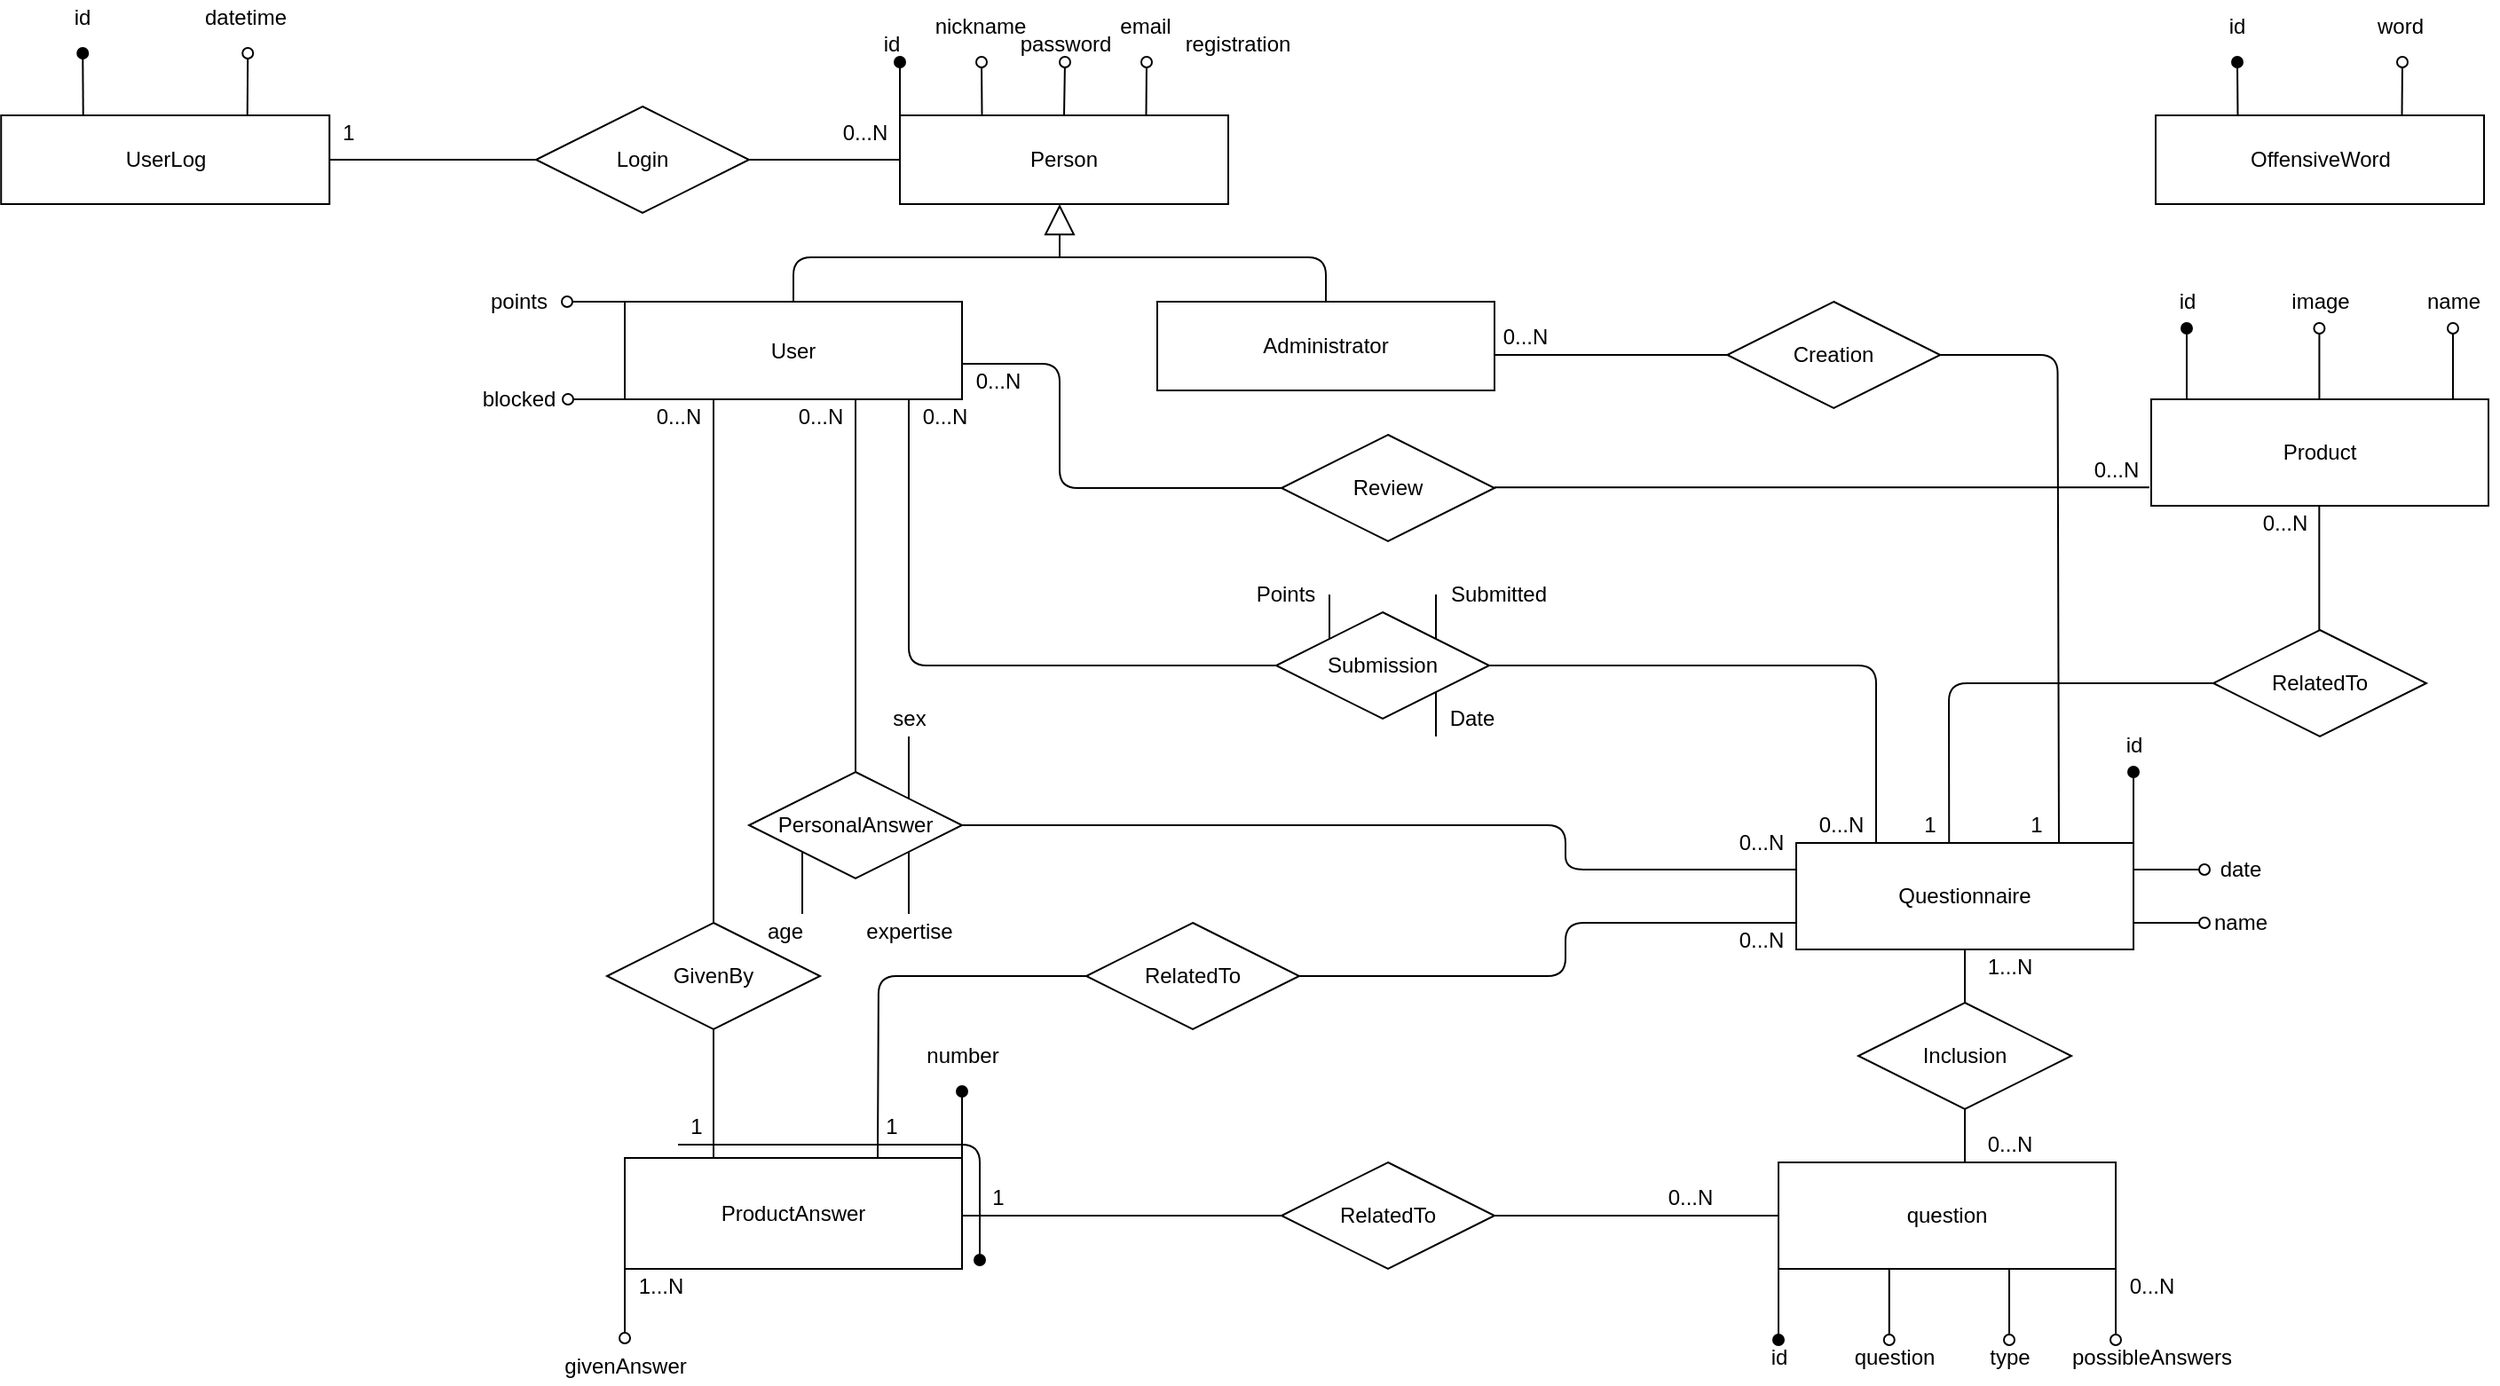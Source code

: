 <mxfile version="14.1.8" type="device" pages="2"><diagram id="ony9uUelgjQkoNIMN5wP" name="ER"><mxGraphModel dx="2224" dy="592" grid="1" gridSize="10" guides="1" tooltips="1" connect="1" arrows="1" fold="1" page="1" pageScale="1" pageWidth="1200" pageHeight="850" math="0" shadow="0"><root><mxCell id="TFyUZ9gn0p-c8JcLO5GN-0"/><mxCell id="TFyUZ9gn0p-c8JcLO5GN-1" parent="TFyUZ9gn0p-c8JcLO5GN-0"/><mxCell id="gdd5JozhdxeqWVj8Xvoz-0" value="" style="endArrow=none;html=1;exitX=0.5;exitY=0;exitDx=0;exitDy=0;entryX=0.5;entryY=0;entryDx=0;entryDy=0;" parent="TFyUZ9gn0p-c8JcLO5GN-1" edge="1"><mxGeometry width="50" height="50" relative="1" as="geometry"><mxPoint x="205" y="190" as="sourcePoint"/><mxPoint x="505" y="190" as="targetPoint"/><Array as="points"><mxPoint x="205" y="160"/><mxPoint x="505" y="160"/></Array></mxGeometry></mxCell><mxCell id="gdd5JozhdxeqWVj8Xvoz-1" value="" style="endArrow=block;html=1;endFill=0;entryX=0.5;entryY=1;entryDx=0;entryDy=0;endSize=15;" parent="TFyUZ9gn0p-c8JcLO5GN-1" edge="1"><mxGeometry width="50" height="50" relative="1" as="geometry"><mxPoint x="355" y="160" as="sourcePoint"/><mxPoint x="355" y="130" as="targetPoint"/></mxGeometry></mxCell><mxCell id="gdd5JozhdxeqWVj8Xvoz-2" value="" style="endArrow=none;html=1;exitX=1;exitY=0.5;exitDx=0;exitDy=0;" parent="TFyUZ9gn0p-c8JcLO5GN-1" source="gdd5JozhdxeqWVj8Xvoz-40" edge="1"><mxGeometry width="50" height="50" relative="1" as="geometry"><mxPoint x="657" y="460" as="sourcePoint"/><mxPoint x="815" y="490" as="targetPoint"/><Array as="points"><mxPoint x="815" y="390"/></Array></mxGeometry></mxCell><mxCell id="gdd5JozhdxeqWVj8Xvoz-3" value="0...N" style="text;html=1;align=center;verticalAlign=middle;resizable=0;points=[];autosize=1;" parent="TFyUZ9gn0p-c8JcLO5GN-1" vertex="1"><mxGeometry x="270" y="240" width="40" height="20" as="geometry"/></mxCell><mxCell id="gdd5JozhdxeqWVj8Xvoz-4" value="0...N" style="text;html=1;align=center;verticalAlign=middle;resizable=0;points=[];autosize=1;" parent="TFyUZ9gn0p-c8JcLO5GN-1" vertex="1"><mxGeometry x="775" y="470" width="40" height="20" as="geometry"/></mxCell><mxCell id="gdd5JozhdxeqWVj8Xvoz-5" value="" style="endArrow=none;html=1;entryX=0.5;entryY=0;entryDx=0;entryDy=0;exitX=0.5;exitY=1;exitDx=0;exitDy=0;" parent="TFyUZ9gn0p-c8JcLO5GN-1" source="gdd5JozhdxeqWVj8Xvoz-18" edge="1"><mxGeometry width="50" height="50" relative="1" as="geometry"><mxPoint x="900" y="600" as="sourcePoint"/><mxPoint x="865" y="710" as="targetPoint"/><Array as="points"/></mxGeometry></mxCell><mxCell id="gdd5JozhdxeqWVj8Xvoz-6" value="0...N" style="text;html=1;align=center;verticalAlign=middle;resizable=0;points=[];autosize=1;" parent="TFyUZ9gn0p-c8JcLO5GN-1" vertex="1"><mxGeometry x="870" y="650" width="40" height="20" as="geometry"/></mxCell><mxCell id="gdd5JozhdxeqWVj8Xvoz-7" value="1...N" style="text;html=1;align=center;verticalAlign=middle;resizable=0;points=[];autosize=1;" parent="TFyUZ9gn0p-c8JcLO5GN-1" vertex="1"><mxGeometry x="870" y="550" width="40" height="20" as="geometry"/></mxCell><mxCell id="gdd5JozhdxeqWVj8Xvoz-11" value="0...N" style="text;html=1;align=center;verticalAlign=middle;resizable=0;points=[];autosize=1;" parent="TFyUZ9gn0p-c8JcLO5GN-1" vertex="1"><mxGeometry x="690" y="680" width="40" height="20" as="geometry"/></mxCell><mxCell id="gdd5JozhdxeqWVj8Xvoz-17" value="0...N" style="text;html=1;align=center;verticalAlign=middle;resizable=0;points=[];autosize=1;" parent="TFyUZ9gn0p-c8JcLO5GN-1" vertex="1"><mxGeometry x="120" y="240" width="40" height="20" as="geometry"/></mxCell><mxCell id="gdd5JozhdxeqWVj8Xvoz-18" value="Inclusion" style="shape=rhombus;perimeter=rhombusPerimeter;whiteSpace=wrap;html=1;align=center;" parent="TFyUZ9gn0p-c8JcLO5GN-1" vertex="1"><mxGeometry x="805" y="580" width="120" height="60" as="geometry"/></mxCell><mxCell id="gdd5JozhdxeqWVj8Xvoz-19" value="" style="endArrow=none;html=1;entryX=0.5;entryY=0;entryDx=0;entryDy=0;exitX=0.5;exitY=1;exitDx=0;exitDy=0;" parent="TFyUZ9gn0p-c8JcLO5GN-1" source="E1Q64no0lEQLQn_qBWJR-33" target="gdd5JozhdxeqWVj8Xvoz-18" edge="1"><mxGeometry width="50" height="50" relative="1" as="geometry"><mxPoint x="865" y="580" as="sourcePoint"/><mxPoint x="865" y="690" as="targetPoint"/><Array as="points"/></mxGeometry></mxCell><mxCell id="gdd5JozhdxeqWVj8Xvoz-22" value="" style="endArrow=none;html=1;entryX=0;entryY=0.75;entryDx=0;entryDy=0;exitX=1;exitY=0.5;exitDx=0;exitDy=0;" parent="TFyUZ9gn0p-c8JcLO5GN-1" source="ZjMkykV8xfwQMagaon6d-20" target="E1Q64no0lEQLQn_qBWJR-33" edge="1"><mxGeometry width="50" height="50" relative="1" as="geometry"><mxPoint x="490" y="565" as="sourcePoint"/><mxPoint x="740.25" y="564.4" as="targetPoint"/><Array as="points"><mxPoint x="640" y="565"/><mxPoint x="640" y="535"/></Array></mxGeometry></mxCell><mxCell id="gdd5JozhdxeqWVj8Xvoz-23" value="0...N" style="text;html=1;align=center;verticalAlign=middle;resizable=0;points=[];autosize=1;" parent="TFyUZ9gn0p-c8JcLO5GN-1" vertex="1"><mxGeometry x="730" y="535" width="40" height="20" as="geometry"/></mxCell><mxCell id="gdd5JozhdxeqWVj8Xvoz-28" value="givenAnswer" style="text;html=1;align=center;verticalAlign=middle;resizable=0;points=[];autosize=1;" parent="TFyUZ9gn0p-c8JcLO5GN-1" vertex="1"><mxGeometry x="70.0" y="775" width="80" height="20" as="geometry"/></mxCell><mxCell id="gdd5JozhdxeqWVj8Xvoz-29" value="1...N" style="text;html=1;align=center;verticalAlign=middle;resizable=0;points=[];autosize=1;" parent="TFyUZ9gn0p-c8JcLO5GN-1" vertex="1"><mxGeometry x="110" y="730" width="40" height="20" as="geometry"/></mxCell><mxCell id="gdd5JozhdxeqWVj8Xvoz-31" value="possibleAnswers" style="text;html=1;align=center;verticalAlign=middle;resizable=0;points=[];autosize=1;" parent="TFyUZ9gn0p-c8JcLO5GN-1" vertex="1"><mxGeometry x="915" y="770" width="110" height="20" as="geometry"/></mxCell><mxCell id="gdd5JozhdxeqWVj8Xvoz-32" value="0...N" style="text;html=1;align=center;verticalAlign=middle;resizable=0;points=[];autosize=1;" parent="TFyUZ9gn0p-c8JcLO5GN-1" vertex="1"><mxGeometry x="950" y="730" width="40" height="20" as="geometry"/></mxCell><mxCell id="gdd5JozhdxeqWVj8Xvoz-38" value="Creation" style="shape=rhombus;perimeter=rhombusPerimeter;whiteSpace=wrap;html=1;align=center;" parent="TFyUZ9gn0p-c8JcLO5GN-1" vertex="1"><mxGeometry x="731.12" y="185" width="120" height="60" as="geometry"/></mxCell><mxCell id="gdd5JozhdxeqWVj8Xvoz-39" value="" style="endArrow=none;html=1;entryX=0;entryY=0.5;entryDx=0;entryDy=0;" parent="TFyUZ9gn0p-c8JcLO5GN-1" target="gdd5JozhdxeqWVj8Xvoz-38" edge="1"><mxGeometry width="50" height="50" relative="1" as="geometry"><mxPoint x="600" y="215" as="sourcePoint"/><mxPoint x="293.87" y="340" as="targetPoint"/><Array as="points"/></mxGeometry></mxCell><mxCell id="gdd5JozhdxeqWVj8Xvoz-40" value="Submission" style="shape=rhombus;perimeter=rhombusPerimeter;whiteSpace=wrap;html=1;align=center;" parent="TFyUZ9gn0p-c8JcLO5GN-1" vertex="1"><mxGeometry x="477" y="360" width="120" height="60" as="geometry"/></mxCell><mxCell id="gdd5JozhdxeqWVj8Xvoz-41" value="" style="endArrow=none;html=1;entryX=0;entryY=0.5;entryDx=0;entryDy=0;" parent="TFyUZ9gn0p-c8JcLO5GN-1" target="gdd5JozhdxeqWVj8Xvoz-40" edge="1"><mxGeometry width="50" height="50" relative="1" as="geometry"><mxPoint x="270" y="240" as="sourcePoint"/><mxPoint x="490" y="310" as="targetPoint"/><Array as="points"><mxPoint x="270" y="390"/></Array></mxGeometry></mxCell><mxCell id="gdd5JozhdxeqWVj8Xvoz-43" value="1" style="text;html=1;align=center;verticalAlign=middle;resizable=0;points=[];autosize=1;" parent="TFyUZ9gn0p-c8JcLO5GN-1" vertex="1"><mxGeometry x="895" y="470" width="20" height="20" as="geometry"/></mxCell><mxCell id="gdd5JozhdxeqWVj8Xvoz-44" value="0...N" style="text;html=1;align=center;verticalAlign=middle;resizable=0;points=[];autosize=1;" parent="TFyUZ9gn0p-c8JcLO5GN-1" vertex="1"><mxGeometry x="597" y="195" width="40" height="20" as="geometry"/></mxCell><mxCell id="gdd5JozhdxeqWVj8Xvoz-45" value="" style="endArrow=none;html=1;entryX=0;entryY=0;entryDx=0;entryDy=0;" parent="TFyUZ9gn0p-c8JcLO5GN-1" target="gdd5JozhdxeqWVj8Xvoz-40" edge="1"><mxGeometry width="50" height="50" relative="1" as="geometry"><mxPoint x="507" y="350" as="sourcePoint"/><mxPoint x="507.0" y="380" as="targetPoint"/><Array as="points"/></mxGeometry></mxCell><mxCell id="gdd5JozhdxeqWVj8Xvoz-46" value="Points" style="text;html=1;align=center;verticalAlign=middle;resizable=0;points=[];autosize=1;" parent="TFyUZ9gn0p-c8JcLO5GN-1" vertex="1"><mxGeometry x="457" y="340" width="50" height="20" as="geometry"/></mxCell><mxCell id="gdd5JozhdxeqWVj8Xvoz-47" value="" style="endArrow=none;html=1;entryX=1;entryY=0;entryDx=0;entryDy=0;" parent="TFyUZ9gn0p-c8JcLO5GN-1" target="gdd5JozhdxeqWVj8Xvoz-40" edge="1"><mxGeometry width="50" height="50" relative="1" as="geometry"><mxPoint x="567" y="350" as="sourcePoint"/><mxPoint x="517" y="385" as="targetPoint"/><Array as="points"/></mxGeometry></mxCell><mxCell id="gdd5JozhdxeqWVj8Xvoz-48" value="Submitted" style="text;html=1;align=center;verticalAlign=middle;resizable=0;points=[];autosize=1;" parent="TFyUZ9gn0p-c8JcLO5GN-1" vertex="1"><mxGeometry x="567" y="340" width="70" height="20" as="geometry"/></mxCell><mxCell id="gdd5JozhdxeqWVj8Xvoz-50" value="" style="endArrow=none;html=1;exitX=1;exitY=1;exitDx=0;exitDy=0;" parent="TFyUZ9gn0p-c8JcLO5GN-1" source="gdd5JozhdxeqWVj8Xvoz-40" edge="1"><mxGeometry width="50" height="50" relative="1" as="geometry"><mxPoint x="577" y="360" as="sourcePoint"/><mxPoint x="567" y="430" as="targetPoint"/><Array as="points"/></mxGeometry></mxCell><mxCell id="gdd5JozhdxeqWVj8Xvoz-51" value="Date" style="text;html=1;align=center;verticalAlign=middle;resizable=0;points=[];autosize=1;" parent="TFyUZ9gn0p-c8JcLO5GN-1" vertex="1"><mxGeometry x="567" y="410" width="40" height="20" as="geometry"/></mxCell><mxCell id="c1r-ddNAWgscqvbSSY5m-6" value="PersonalAnswer" style="shape=rhombus;perimeter=rhombusPerimeter;whiteSpace=wrap;html=1;align=center;" parent="TFyUZ9gn0p-c8JcLO5GN-1" vertex="1"><mxGeometry x="180" y="450" width="120" height="60" as="geometry"/></mxCell><mxCell id="c1r-ddNAWgscqvbSSY5m-7" value="" style="endArrow=none;html=1;entryX=0.5;entryY=0;entryDx=0;entryDy=0;" parent="TFyUZ9gn0p-c8JcLO5GN-1" target="c1r-ddNAWgscqvbSSY5m-6" edge="1"><mxGeometry width="50" height="50" relative="1" as="geometry"><mxPoint x="240" y="240" as="sourcePoint"/><mxPoint x="240" y="370" as="targetPoint"/><Array as="points"/></mxGeometry></mxCell><mxCell id="c1r-ddNAWgscqvbSSY5m-8" value="0...N" style="text;html=1;align=center;verticalAlign=middle;resizable=0;points=[];autosize=1;" parent="TFyUZ9gn0p-c8JcLO5GN-1" vertex="1"><mxGeometry x="200" y="240" width="40" height="20" as="geometry"/></mxCell><mxCell id="c1r-ddNAWgscqvbSSY5m-9" value="" style="endArrow=none;html=1;exitX=1;exitY=0.5;exitDx=0;exitDy=0;entryX=0;entryY=0.25;entryDx=0;entryDy=0;" parent="TFyUZ9gn0p-c8JcLO5GN-1" source="c1r-ddNAWgscqvbSSY5m-6" target="E1Q64no0lEQLQn_qBWJR-33" edge="1"><mxGeometry width="50" height="50" relative="1" as="geometry"><mxPoint x="329.75" y="480.26" as="sourcePoint"/><mxPoint x="740" y="480" as="targetPoint"/><Array as="points"><mxPoint x="640" y="480"/><mxPoint x="640" y="505"/></Array></mxGeometry></mxCell><mxCell id="c1r-ddNAWgscqvbSSY5m-10" value="0...N" style="text;html=1;align=center;verticalAlign=middle;resizable=0;points=[];autosize=1;" parent="TFyUZ9gn0p-c8JcLO5GN-1" vertex="1"><mxGeometry x="730" y="480" width="40" height="20" as="geometry"/></mxCell><mxCell id="c1r-ddNAWgscqvbSSY5m-11" value="" style="endArrow=none;html=1;rounded=0;exitX=0;exitY=1;exitDx=0;exitDy=0;" parent="TFyUZ9gn0p-c8JcLO5GN-1" source="c1r-ddNAWgscqvbSSY5m-6" edge="1"><mxGeometry relative="1" as="geometry"><mxPoint x="210" y="505" as="sourcePoint"/><mxPoint x="210" y="530" as="targetPoint"/></mxGeometry></mxCell><mxCell id="c1r-ddNAWgscqvbSSY5m-12" value="" style="endArrow=none;html=1;rounded=0;entryX=1;entryY=0;entryDx=0;entryDy=0;" parent="TFyUZ9gn0p-c8JcLO5GN-1" target="c1r-ddNAWgscqvbSSY5m-6" edge="1"><mxGeometry relative="1" as="geometry"><mxPoint x="270" y="430" as="sourcePoint"/><mxPoint x="300.0" y="440" as="targetPoint"/></mxGeometry></mxCell><mxCell id="c1r-ddNAWgscqvbSSY5m-13" value="" style="endArrow=none;html=1;rounded=0;exitX=1;exitY=1;exitDx=0;exitDy=0;" parent="TFyUZ9gn0p-c8JcLO5GN-1" source="c1r-ddNAWgscqvbSSY5m-6" edge="1"><mxGeometry relative="1" as="geometry"><mxPoint x="290" y="505" as="sourcePoint"/><mxPoint x="270" y="530" as="targetPoint"/></mxGeometry></mxCell><mxCell id="c1r-ddNAWgscqvbSSY5m-14" value="age" style="text;html=1;align=center;verticalAlign=middle;resizable=0;points=[];autosize=1;" parent="TFyUZ9gn0p-c8JcLO5GN-1" vertex="1"><mxGeometry x="180" y="530" width="40" height="20" as="geometry"/></mxCell><mxCell id="c1r-ddNAWgscqvbSSY5m-15" value="expertise" style="text;html=1;align=center;verticalAlign=middle;resizable=0;points=[];autosize=1;" parent="TFyUZ9gn0p-c8JcLO5GN-1" vertex="1"><mxGeometry x="240" y="530" width="60" height="20" as="geometry"/></mxCell><mxCell id="c1r-ddNAWgscqvbSSY5m-16" value="sex" style="text;html=1;align=center;verticalAlign=middle;resizable=0;points=[];autosize=1;" parent="TFyUZ9gn0p-c8JcLO5GN-1" vertex="1"><mxGeometry x="255" y="410" width="30" height="20" as="geometry"/></mxCell><mxCell id="ZjMkykV8xfwQMagaon6d-16" value="" style="endArrow=none;html=1;entryX=0;entryY=0.5;entryDx=0;entryDy=0;" parent="TFyUZ9gn0p-c8JcLO5GN-1" target="ZjMkykV8xfwQMagaon6d-17" edge="1"><mxGeometry width="50" height="50" relative="1" as="geometry"><mxPoint x="300" y="700" as="sourcePoint"/><mxPoint x="730.25" y="518.15" as="targetPoint"/><Array as="points"/></mxGeometry></mxCell><mxCell id="ZjMkykV8xfwQMagaon6d-17" value="RelatedTo" style="shape=rhombus;perimeter=rhombusPerimeter;whiteSpace=wrap;html=1;align=center;" parent="TFyUZ9gn0p-c8JcLO5GN-1" vertex="1"><mxGeometry x="480" y="670" width="120" height="60" as="geometry"/></mxCell><mxCell id="ZjMkykV8xfwQMagaon6d-18" value="" style="endArrow=none;html=1;exitX=1;exitY=0.5;exitDx=0;exitDy=0;entryX=0;entryY=0.5;entryDx=0;entryDy=0;" parent="TFyUZ9gn0p-c8JcLO5GN-1" source="ZjMkykV8xfwQMagaon6d-17" target="E1Q64no0lEQLQn_qBWJR-48" edge="1"><mxGeometry width="50" height="50" relative="1" as="geometry"><mxPoint x="380" y="710" as="sourcePoint"/><mxPoint x="730" y="700" as="targetPoint"/><Array as="points"/></mxGeometry></mxCell><mxCell id="ZjMkykV8xfwQMagaon6d-19" value="GivenBy" style="shape=rhombus;perimeter=rhombusPerimeter;whiteSpace=wrap;html=1;align=center;" parent="TFyUZ9gn0p-c8JcLO5GN-1" vertex="1"><mxGeometry x="100" y="535" width="120" height="60" as="geometry"/></mxCell><mxCell id="ZjMkykV8xfwQMagaon6d-20" value="RelatedTo" style="shape=rhombus;perimeter=rhombusPerimeter;whiteSpace=wrap;html=1;align=center;" parent="TFyUZ9gn0p-c8JcLO5GN-1" vertex="1"><mxGeometry x="370" y="535" width="120" height="60" as="geometry"/></mxCell><mxCell id="ZjMkykV8xfwQMagaon6d-21" value="" style="endArrow=none;html=1;entryX=0;entryY=0.5;entryDx=0;entryDy=0;exitX=0.75;exitY=0;exitDx=0;exitDy=0;" parent="TFyUZ9gn0p-c8JcLO5GN-1" source="E1Q64no0lEQLQn_qBWJR-41" target="ZjMkykV8xfwQMagaon6d-20" edge="1"><mxGeometry width="50" height="50" relative="1" as="geometry"><mxPoint x="305" y="710" as="sourcePoint"/><mxPoint x="750.25" y="574.4" as="targetPoint"/><Array as="points"><mxPoint x="253" y="565"/></Array></mxGeometry></mxCell><mxCell id="ZjMkykV8xfwQMagaon6d-23" value="1" style="text;html=1;align=center;verticalAlign=middle;resizable=0;points=[];autosize=1;" parent="TFyUZ9gn0p-c8JcLO5GN-1" vertex="1"><mxGeometry x="310" y="680" width="20" height="20" as="geometry"/></mxCell><mxCell id="ZjMkykV8xfwQMagaon6d-24" value="1" style="text;html=1;align=center;verticalAlign=middle;resizable=0;points=[];autosize=1;" parent="TFyUZ9gn0p-c8JcLO5GN-1" vertex="1"><mxGeometry x="250" y="640" width="20" height="20" as="geometry"/></mxCell><mxCell id="ZjMkykV8xfwQMagaon6d-25" value="1" style="text;html=1;align=center;verticalAlign=middle;resizable=0;points=[];autosize=1;" parent="TFyUZ9gn0p-c8JcLO5GN-1" vertex="1"><mxGeometry x="140" y="640" width="20" height="20" as="geometry"/></mxCell><mxCell id="ZjMkykV8xfwQMagaon6d-26" value="" style="endArrow=oval;html=1;endFill=1;" parent="TFyUZ9gn0p-c8JcLO5GN-1" edge="1"><mxGeometry width="50" height="50" relative="1" as="geometry"><mxPoint x="140" y="660" as="sourcePoint"/><mxPoint x="310" y="725" as="targetPoint"/><Array as="points"><mxPoint x="310" y="660"/></Array></mxGeometry></mxCell><mxCell id="E1Q64no0lEQLQn_qBWJR-0" value="Person" style="whiteSpace=wrap;html=1;align=center;" parent="TFyUZ9gn0p-c8JcLO5GN-1" vertex="1"><mxGeometry x="265" y="80" width="185" height="50" as="geometry"/></mxCell><mxCell id="E1Q64no0lEQLQn_qBWJR-9" value="" style="endArrow=oval;html=1;rounded=0;exitX=0;exitY=0;exitDx=0;exitDy=0;endFill=1;" parent="TFyUZ9gn0p-c8JcLO5GN-1" source="E1Q64no0lEQLQn_qBWJR-0" edge="1"><mxGeometry relative="1" as="geometry"><mxPoint x="230" y="90" as="sourcePoint"/><mxPoint x="265" y="50" as="targetPoint"/></mxGeometry></mxCell><mxCell id="E1Q64no0lEQLQn_qBWJR-10" value="" style="endArrow=oval;html=1;rounded=0;exitX=0.25;exitY=0;exitDx=0;exitDy=0;endFill=0;" parent="TFyUZ9gn0p-c8JcLO5GN-1" source="E1Q64no0lEQLQn_qBWJR-0" edge="1"><mxGeometry relative="1" as="geometry"><mxPoint x="275" y="100" as="sourcePoint"/><mxPoint x="311" y="50" as="targetPoint"/></mxGeometry></mxCell><mxCell id="E1Q64no0lEQLQn_qBWJR-11" value="" style="endArrow=oval;html=1;rounded=0;exitX=0.5;exitY=0;exitDx=0;exitDy=0;endFill=0;" parent="TFyUZ9gn0p-c8JcLO5GN-1" source="E1Q64no0lEQLQn_qBWJR-0" edge="1"><mxGeometry relative="1" as="geometry"><mxPoint x="321.25" y="100" as="sourcePoint"/><mxPoint x="358" y="50" as="targetPoint"/></mxGeometry></mxCell><mxCell id="E1Q64no0lEQLQn_qBWJR-12" value="" style="endArrow=oval;html=1;rounded=0;exitX=0.75;exitY=0;exitDx=0;exitDy=0;endFill=0;" parent="TFyUZ9gn0p-c8JcLO5GN-1" source="E1Q64no0lEQLQn_qBWJR-0" edge="1"><mxGeometry relative="1" as="geometry"><mxPoint x="331.25" y="110" as="sourcePoint"/><mxPoint x="404" y="50" as="targetPoint"/></mxGeometry></mxCell><mxCell id="E1Q64no0lEQLQn_qBWJR-13" value="id" style="text;html=1;align=center;verticalAlign=middle;resizable=0;points=[];autosize=1;" parent="TFyUZ9gn0p-c8JcLO5GN-1" vertex="1"><mxGeometry x="250" y="30" width="20" height="20" as="geometry"/></mxCell><mxCell id="E1Q64no0lEQLQn_qBWJR-14" value="nickname" style="text;html=1;align=center;verticalAlign=middle;resizable=0;points=[];autosize=1;" parent="TFyUZ9gn0p-c8JcLO5GN-1" vertex="1"><mxGeometry x="275" y="20" width="70" height="20" as="geometry"/></mxCell><mxCell id="E1Q64no0lEQLQn_qBWJR-15" value="password" style="text;html=1;align=center;verticalAlign=middle;resizable=0;points=[];autosize=1;" parent="TFyUZ9gn0p-c8JcLO5GN-1" vertex="1"><mxGeometry x="322.5" y="30" width="70" height="20" as="geometry"/></mxCell><mxCell id="E1Q64no0lEQLQn_qBWJR-16" value="email" style="text;html=1;align=center;verticalAlign=middle;resizable=0;points=[];autosize=1;" parent="TFyUZ9gn0p-c8JcLO5GN-1" vertex="1"><mxGeometry x="382.5" y="20" width="40" height="20" as="geometry"/></mxCell><mxCell id="E1Q64no0lEQLQn_qBWJR-17" value="Administrator" style="whiteSpace=wrap;html=1;align=center;" parent="TFyUZ9gn0p-c8JcLO5GN-1" vertex="1"><mxGeometry x="410" y="185" width="190" height="50" as="geometry"/></mxCell><mxCell id="E1Q64no0lEQLQn_qBWJR-18" value="User" style="whiteSpace=wrap;html=1;align=center;" parent="TFyUZ9gn0p-c8JcLO5GN-1" vertex="1"><mxGeometry x="110" y="185" width="190" height="55" as="geometry"/></mxCell><mxCell id="E1Q64no0lEQLQn_qBWJR-19" value="" style="endArrow=oval;html=1;rounded=0;exitX=0;exitY=0;exitDx=0;exitDy=0;endFill=0;" parent="TFyUZ9gn0p-c8JcLO5GN-1" source="E1Q64no0lEQLQn_qBWJR-18" edge="1"><mxGeometry relative="1" as="geometry"><mxPoint x="-38.75" y="195" as="sourcePoint"/><mxPoint x="77.5" y="185" as="targetPoint"/></mxGeometry></mxCell><mxCell id="E1Q64no0lEQLQn_qBWJR-20" value="" style="endArrow=oval;html=1;rounded=0;exitX=0;exitY=1;exitDx=0;exitDy=0;endFill=0;" parent="TFyUZ9gn0p-c8JcLO5GN-1" source="E1Q64no0lEQLQn_qBWJR-18" edge="1"><mxGeometry relative="1" as="geometry"><mxPoint x="-28.75" y="205" as="sourcePoint"/><mxPoint x="78" y="240" as="targetPoint"/></mxGeometry></mxCell><mxCell id="E1Q64no0lEQLQn_qBWJR-21" value="points" style="text;html=1;align=center;verticalAlign=middle;resizable=0;points=[];autosize=1;" parent="TFyUZ9gn0p-c8JcLO5GN-1" vertex="1"><mxGeometry x="25" y="175" width="50" height="20" as="geometry"/></mxCell><mxCell id="E1Q64no0lEQLQn_qBWJR-23" value="blocked" style="text;html=1;align=center;verticalAlign=middle;resizable=0;points=[];autosize=1;" parent="TFyUZ9gn0p-c8JcLO5GN-1" vertex="1"><mxGeometry x="20" y="230" width="60" height="20" as="geometry"/></mxCell><mxCell id="E1Q64no0lEQLQn_qBWJR-24" value="OffensiveWord" style="whiteSpace=wrap;html=1;align=center;" parent="TFyUZ9gn0p-c8JcLO5GN-1" vertex="1"><mxGeometry x="972.5" y="80" width="185" height="50" as="geometry"/></mxCell><mxCell id="E1Q64no0lEQLQn_qBWJR-26" value="" style="endArrow=oval;html=1;rounded=0;exitX=0.25;exitY=0;exitDx=0;exitDy=0;endFill=1;" parent="TFyUZ9gn0p-c8JcLO5GN-1" source="E1Q64no0lEQLQn_qBWJR-24" edge="1"><mxGeometry relative="1" as="geometry"><mxPoint x="982.5" y="100" as="sourcePoint"/><mxPoint x="1018.5" y="50" as="targetPoint"/></mxGeometry></mxCell><mxCell id="E1Q64no0lEQLQn_qBWJR-28" value="" style="endArrow=oval;html=1;rounded=0;exitX=0.75;exitY=0;exitDx=0;exitDy=0;endFill=0;" parent="TFyUZ9gn0p-c8JcLO5GN-1" source="E1Q64no0lEQLQn_qBWJR-24" edge="1"><mxGeometry relative="1" as="geometry"><mxPoint x="1038.75" y="110" as="sourcePoint"/><mxPoint x="1111.5" y="50" as="targetPoint"/></mxGeometry></mxCell><mxCell id="E1Q64no0lEQLQn_qBWJR-30" value="id" style="text;html=1;align=center;verticalAlign=middle;resizable=0;points=[];autosize=1;" parent="TFyUZ9gn0p-c8JcLO5GN-1" vertex="1"><mxGeometry x="1007.5" y="20" width="20" height="20" as="geometry"/></mxCell><mxCell id="E1Q64no0lEQLQn_qBWJR-32" value="word" style="text;html=1;align=center;verticalAlign=middle;resizable=0;points=[];autosize=1;" parent="TFyUZ9gn0p-c8JcLO5GN-1" vertex="1"><mxGeometry x="1090" y="20" width="40" height="20" as="geometry"/></mxCell><mxCell id="E1Q64no0lEQLQn_qBWJR-33" value="Questionnaire" style="whiteSpace=wrap;html=1;align=center;" parent="TFyUZ9gn0p-c8JcLO5GN-1" vertex="1"><mxGeometry x="770" y="490" width="190" height="60" as="geometry"/></mxCell><mxCell id="E1Q64no0lEQLQn_qBWJR-34" value="" style="endArrow=oval;html=1;rounded=0;exitX=1;exitY=0;exitDx=0;exitDy=0;endFill=1;" parent="TFyUZ9gn0p-c8JcLO5GN-1" source="E1Q64no0lEQLQn_qBWJR-33" edge="1"><mxGeometry relative="1" as="geometry"><mxPoint x="910.25" y="435" as="sourcePoint"/><mxPoint x="960" y="450" as="targetPoint"/></mxGeometry></mxCell><mxCell id="E1Q64no0lEQLQn_qBWJR-35" value="" style="endArrow=oval;html=1;rounded=0;exitX=1;exitY=0.25;exitDx=0;exitDy=0;endFill=0;" parent="TFyUZ9gn0p-c8JcLO5GN-1" source="E1Q64no0lEQLQn_qBWJR-33" edge="1"><mxGeometry relative="1" as="geometry"><mxPoint x="930" y="490" as="sourcePoint"/><mxPoint x="1000" y="505" as="targetPoint"/></mxGeometry></mxCell><mxCell id="E1Q64no0lEQLQn_qBWJR-37" value="" style="endArrow=oval;html=1;rounded=0;exitX=1;exitY=0.75;exitDx=0;exitDy=0;endFill=0;" parent="TFyUZ9gn0p-c8JcLO5GN-1" source="E1Q64no0lEQLQn_qBWJR-33" edge="1"><mxGeometry relative="1" as="geometry"><mxPoint x="970" y="535" as="sourcePoint"/><mxPoint x="1000" y="535" as="targetPoint"/></mxGeometry></mxCell><mxCell id="E1Q64no0lEQLQn_qBWJR-38" value="id" style="text;html=1;align=center;verticalAlign=middle;resizable=0;points=[];autosize=1;" parent="TFyUZ9gn0p-c8JcLO5GN-1" vertex="1"><mxGeometry x="950" y="425" width="20" height="20" as="geometry"/></mxCell><mxCell id="E1Q64no0lEQLQn_qBWJR-39" value="date" style="text;html=1;align=center;verticalAlign=middle;resizable=0;points=[];autosize=1;" parent="TFyUZ9gn0p-c8JcLO5GN-1" vertex="1"><mxGeometry x="1000" y="495" width="40" height="20" as="geometry"/></mxCell><mxCell id="E1Q64no0lEQLQn_qBWJR-40" value="name" style="text;html=1;align=center;verticalAlign=middle;resizable=0;points=[];autosize=1;" parent="TFyUZ9gn0p-c8JcLO5GN-1" vertex="1"><mxGeometry x="995" y="525" width="50" height="20" as="geometry"/></mxCell><mxCell id="E1Q64no0lEQLQn_qBWJR-41" value="ProductAnswer" style="whiteSpace=wrap;html=1;align=center;" parent="TFyUZ9gn0p-c8JcLO5GN-1" vertex="1"><mxGeometry x="110" y="667.5" width="190" height="62.5" as="geometry"/></mxCell><mxCell id="E1Q64no0lEQLQn_qBWJR-42" value="" style="endArrow=oval;html=1;rounded=0;exitX=0;exitY=1;exitDx=0;exitDy=0;endFill=0;" parent="TFyUZ9gn0p-c8JcLO5GN-1" source="E1Q64no0lEQLQn_qBWJR-41" edge="1"><mxGeometry relative="1" as="geometry"><mxPoint x="119.89" y="769.31" as="sourcePoint"/><mxPoint x="110" y="769" as="targetPoint"/></mxGeometry></mxCell><mxCell id="E1Q64no0lEQLQn_qBWJR-43" value="" style="endArrow=oval;html=1;rounded=0;exitX=1;exitY=0;exitDx=0;exitDy=0;endFill=1;" parent="TFyUZ9gn0p-c8JcLO5GN-1" source="E1Q64no0lEQLQn_qBWJR-41" edge="1"><mxGeometry relative="1" as="geometry"><mxPoint x="312.39" y="700.5" as="sourcePoint"/><mxPoint x="300" y="630" as="targetPoint"/></mxGeometry></mxCell><mxCell id="E1Q64no0lEQLQn_qBWJR-44" value="number" style="text;html=1;align=center;verticalAlign=middle;resizable=0;points=[];autosize=1;" parent="TFyUZ9gn0p-c8JcLO5GN-1" vertex="1"><mxGeometry x="270" y="600" width="60" height="20" as="geometry"/></mxCell><mxCell id="E1Q64no0lEQLQn_qBWJR-45" value="" style="endArrow=none;html=1;rounded=0;entryX=0.5;entryY=0;entryDx=0;entryDy=0;" parent="TFyUZ9gn0p-c8JcLO5GN-1" target="ZjMkykV8xfwQMagaon6d-19" edge="1"><mxGeometry relative="1" as="geometry"><mxPoint x="160" y="240" as="sourcePoint"/><mxPoint x="159.76" y="460" as="targetPoint"/></mxGeometry></mxCell><mxCell id="E1Q64no0lEQLQn_qBWJR-46" value="" style="endArrow=none;html=1;rounded=0;exitX=0.5;exitY=1;exitDx=0;exitDy=0;" parent="TFyUZ9gn0p-c8JcLO5GN-1" source="ZjMkykV8xfwQMagaon6d-19" edge="1"><mxGeometry relative="1" as="geometry"><mxPoint x="159.76" y="627.5" as="sourcePoint"/><mxPoint x="160" y="667.5" as="targetPoint"/></mxGeometry></mxCell><mxCell id="E1Q64no0lEQLQn_qBWJR-48" value="question" style="whiteSpace=wrap;html=1;align=center;" parent="TFyUZ9gn0p-c8JcLO5GN-1" vertex="1"><mxGeometry x="760" y="670" width="190" height="60" as="geometry"/></mxCell><mxCell id="E1Q64no0lEQLQn_qBWJR-49" value="" style="endArrow=oval;html=1;rounded=0;exitX=0;exitY=1;exitDx=0;exitDy=0;endFill=1;" parent="TFyUZ9gn0p-c8JcLO5GN-1" source="E1Q64no0lEQLQn_qBWJR-48" edge="1"><mxGeometry relative="1" as="geometry"><mxPoint x="749.66" y="730" as="sourcePoint"/><mxPoint x="760" y="770" as="targetPoint"/></mxGeometry></mxCell><mxCell id="E1Q64no0lEQLQn_qBWJR-52" value="" style="endArrow=oval;html=1;rounded=0;exitX=1;exitY=1;exitDx=0;exitDy=0;endFill=0;" parent="TFyUZ9gn0p-c8JcLO5GN-1" source="E1Q64no0lEQLQn_qBWJR-48" edge="1"><mxGeometry relative="1" as="geometry"><mxPoint x="865" y="740" as="sourcePoint"/><mxPoint x="950" y="770" as="targetPoint"/></mxGeometry></mxCell><mxCell id="E1Q64no0lEQLQn_qBWJR-53" value="" style="endArrow=oval;html=1;rounded=0;exitX=1;exitY=1;exitDx=0;exitDy=0;endFill=0;" parent="TFyUZ9gn0p-c8JcLO5GN-1" edge="1"><mxGeometry relative="1" as="geometry"><mxPoint x="890" y="730.0" as="sourcePoint"/><mxPoint x="890" y="770" as="targetPoint"/></mxGeometry></mxCell><mxCell id="E1Q64no0lEQLQn_qBWJR-54" value="" style="endArrow=oval;html=1;rounded=0;exitX=1;exitY=1;exitDx=0;exitDy=0;endFill=0;" parent="TFyUZ9gn0p-c8JcLO5GN-1" edge="1"><mxGeometry relative="1" as="geometry"><mxPoint x="822.38" y="730.0" as="sourcePoint"/><mxPoint x="822.38" y="770" as="targetPoint"/></mxGeometry></mxCell><mxCell id="E1Q64no0lEQLQn_qBWJR-55" value="type" style="text;html=1;align=center;verticalAlign=middle;resizable=0;points=[];autosize=1;" parent="TFyUZ9gn0p-c8JcLO5GN-1" vertex="1"><mxGeometry x="870" y="770" width="40" height="20" as="geometry"/></mxCell><mxCell id="E1Q64no0lEQLQn_qBWJR-56" value="question" style="text;html=1;align=center;verticalAlign=middle;resizable=0;points=[];autosize=1;" parent="TFyUZ9gn0p-c8JcLO5GN-1" vertex="1"><mxGeometry x="795" y="770" width="60" height="20" as="geometry"/></mxCell><mxCell id="E1Q64no0lEQLQn_qBWJR-57" value="id" style="text;html=1;align=center;verticalAlign=middle;resizable=0;points=[];autosize=1;" parent="TFyUZ9gn0p-c8JcLO5GN-1" vertex="1"><mxGeometry x="750" y="770" width="20" height="20" as="geometry"/></mxCell><mxCell id="E1Q64no0lEQLQn_qBWJR-59" value="" style="endArrow=none;html=1;exitX=1;exitY=0.5;exitDx=0;exitDy=0;" parent="TFyUZ9gn0p-c8JcLO5GN-1" source="gdd5JozhdxeqWVj8Xvoz-38" edge="1"><mxGeometry width="50" height="50" relative="1" as="geometry"><mxPoint x="604.25" y="325" as="sourcePoint"/><mxPoint x="918" y="490" as="targetPoint"/><Array as="points"><mxPoint x="917.25" y="215"/></Array></mxGeometry></mxCell><mxCell id="5UVWGQu3lKjX9v1lm9A6-1" value="registration" style="text;html=1;align=center;verticalAlign=middle;resizable=0;points=[];autosize=1;" parent="TFyUZ9gn0p-c8JcLO5GN-1" vertex="1"><mxGeometry x="420" y="30" width="70" height="20" as="geometry"/></mxCell><mxCell id="rdbpDmNcMaIbEPDG1kOk-1" value="Product" style="whiteSpace=wrap;html=1;align=center;" parent="TFyUZ9gn0p-c8JcLO5GN-1" vertex="1"><mxGeometry x="970" y="240" width="190" height="60" as="geometry"/></mxCell><mxCell id="rdbpDmNcMaIbEPDG1kOk-2" value="Review" style="shape=rhombus;perimeter=rhombusPerimeter;whiteSpace=wrap;html=1;align=center;" parent="TFyUZ9gn0p-c8JcLO5GN-1" vertex="1"><mxGeometry x="480" y="260" width="120" height="60" as="geometry"/></mxCell><mxCell id="rdbpDmNcMaIbEPDG1kOk-3" value="" style="endArrow=none;html=1;exitX=1;exitY=0.5;exitDx=0;exitDy=0;" parent="TFyUZ9gn0p-c8JcLO5GN-1" edge="1"><mxGeometry width="50" height="50" relative="1" as="geometry"><mxPoint x="600" y="289.66" as="sourcePoint"/><mxPoint x="969" y="289.66" as="targetPoint"/><Array as="points"/></mxGeometry></mxCell><mxCell id="rdbpDmNcMaIbEPDG1kOk-4" value="" style="endArrow=none;html=1;entryX=0;entryY=0.5;entryDx=0;entryDy=0;" parent="TFyUZ9gn0p-c8JcLO5GN-1" target="rdbpDmNcMaIbEPDG1kOk-2" edge="1"><mxGeometry width="50" height="50" relative="1" as="geometry"><mxPoint x="300" y="220" as="sourcePoint"/><mxPoint x="465" y="320" as="targetPoint"/><Array as="points"><mxPoint x="355" y="220"/><mxPoint x="355" y="290"/></Array></mxGeometry></mxCell><mxCell id="rdbpDmNcMaIbEPDG1kOk-5" value="0...N" style="text;html=1;align=center;verticalAlign=middle;resizable=0;points=[];autosize=1;" parent="TFyUZ9gn0p-c8JcLO5GN-1" vertex="1"><mxGeometry x="300" y="220" width="40" height="20" as="geometry"/></mxCell><mxCell id="rdbpDmNcMaIbEPDG1kOk-6" value="0...N" style="text;html=1;align=center;verticalAlign=middle;resizable=0;points=[];autosize=1;" parent="TFyUZ9gn0p-c8JcLO5GN-1" vertex="1"><mxGeometry x="930" y="270" width="40" height="20" as="geometry"/></mxCell><mxCell id="rdbpDmNcMaIbEPDG1kOk-7" value="" style="endArrow=none;html=1;" parent="TFyUZ9gn0p-c8JcLO5GN-1" edge="1"><mxGeometry width="50" height="50" relative="1" as="geometry"><mxPoint x="1064.66" y="300" as="sourcePoint"/><mxPoint x="1064.66" y="370" as="targetPoint"/><Array as="points"/></mxGeometry></mxCell><mxCell id="rdbpDmNcMaIbEPDG1kOk-9" value="1" style="text;html=1;align=center;verticalAlign=middle;resizable=0;points=[];autosize=1;" parent="TFyUZ9gn0p-c8JcLO5GN-1" vertex="1"><mxGeometry x="835" y="470" width="20" height="20" as="geometry"/></mxCell><mxCell id="rdbpDmNcMaIbEPDG1kOk-10" value="0...N" style="text;html=1;align=center;verticalAlign=middle;resizable=0;points=[];autosize=1;" parent="TFyUZ9gn0p-c8JcLO5GN-1" vertex="1"><mxGeometry x="1025" y="300" width="40" height="20" as="geometry"/></mxCell><mxCell id="rdbpDmNcMaIbEPDG1kOk-11" value="" style="endArrow=oval;html=1;rounded=0;exitX=1;exitY=0;exitDx=0;exitDy=0;endFill=1;" parent="TFyUZ9gn0p-c8JcLO5GN-1" edge="1"><mxGeometry relative="1" as="geometry"><mxPoint x="990.0" y="240" as="sourcePoint"/><mxPoint x="990.0" y="200" as="targetPoint"/></mxGeometry></mxCell><mxCell id="rdbpDmNcMaIbEPDG1kOk-12" value="id" style="text;html=1;align=center;verticalAlign=middle;resizable=0;points=[];autosize=1;" parent="TFyUZ9gn0p-c8JcLO5GN-1" vertex="1"><mxGeometry x="980" y="175" width="20" height="20" as="geometry"/></mxCell><mxCell id="rdbpDmNcMaIbEPDG1kOk-15" value="" style="endArrow=oval;html=1;rounded=0;endFill=0;" parent="TFyUZ9gn0p-c8JcLO5GN-1" edge="1"><mxGeometry relative="1" as="geometry"><mxPoint x="1064.71" y="240" as="sourcePoint"/><mxPoint x="1064.71" y="200" as="targetPoint"/></mxGeometry></mxCell><mxCell id="rdbpDmNcMaIbEPDG1kOk-16" value="" style="endArrow=oval;html=1;rounded=0;endFill=0;" parent="TFyUZ9gn0p-c8JcLO5GN-1" edge="1"><mxGeometry relative="1" as="geometry"><mxPoint x="1140" y="240" as="sourcePoint"/><mxPoint x="1140" y="200" as="targetPoint"/></mxGeometry></mxCell><mxCell id="rdbpDmNcMaIbEPDG1kOk-17" value="image" style="text;html=1;align=center;verticalAlign=middle;resizable=0;points=[];autosize=1;" parent="TFyUZ9gn0p-c8JcLO5GN-1" vertex="1"><mxGeometry x="1040" y="175" width="50" height="20" as="geometry"/></mxCell><mxCell id="rdbpDmNcMaIbEPDG1kOk-18" value="name" style="text;html=1;align=center;verticalAlign=middle;resizable=0;points=[];autosize=1;" parent="TFyUZ9gn0p-c8JcLO5GN-1" vertex="1"><mxGeometry x="1115" y="175" width="50" height="20" as="geometry"/></mxCell><mxCell id="rdbpDmNcMaIbEPDG1kOk-19" value="RelatedTo" style="shape=rhombus;perimeter=rhombusPerimeter;whiteSpace=wrap;html=1;align=center;" parent="TFyUZ9gn0p-c8JcLO5GN-1" vertex="1"><mxGeometry x="1005" y="370" width="120" height="60" as="geometry"/></mxCell><mxCell id="rdbpDmNcMaIbEPDG1kOk-21" value="" style="endArrow=none;html=1;" parent="TFyUZ9gn0p-c8JcLO5GN-1" edge="1"><mxGeometry width="50" height="50" relative="1" as="geometry"><mxPoint x="1005" y="400" as="sourcePoint"/><mxPoint x="856.12" y="490.0" as="targetPoint"/><Array as="points"><mxPoint x="856" y="400"/></Array></mxGeometry></mxCell><mxCell id="27CSA51mbIEkw1PTO70S-0" value="UserLog" style="whiteSpace=wrap;html=1;align=center;" parent="TFyUZ9gn0p-c8JcLO5GN-1" vertex="1"><mxGeometry x="-241.38" y="80" width="185" height="50" as="geometry"/></mxCell><mxCell id="27CSA51mbIEkw1PTO70S-1" value="" style="endArrow=oval;html=1;rounded=0;exitX=0.25;exitY=0;exitDx=0;exitDy=0;endFill=1;" parent="TFyUZ9gn0p-c8JcLO5GN-1" source="27CSA51mbIEkw1PTO70S-0" edge="1"><mxGeometry relative="1" as="geometry"><mxPoint x="-231.38" y="95" as="sourcePoint"/><mxPoint x="-195.38" y="45" as="targetPoint"/></mxGeometry></mxCell><mxCell id="27CSA51mbIEkw1PTO70S-2" value="" style="endArrow=oval;html=1;rounded=0;exitX=0.75;exitY=0;exitDx=0;exitDy=0;endFill=0;" parent="TFyUZ9gn0p-c8JcLO5GN-1" source="27CSA51mbIEkw1PTO70S-0" edge="1"><mxGeometry relative="1" as="geometry"><mxPoint x="-175.13" y="105" as="sourcePoint"/><mxPoint x="-102.38" y="45" as="targetPoint"/></mxGeometry></mxCell><mxCell id="27CSA51mbIEkw1PTO70S-3" value="id" style="text;html=1;align=center;verticalAlign=middle;resizable=0;points=[];autosize=1;" parent="TFyUZ9gn0p-c8JcLO5GN-1" vertex="1"><mxGeometry x="-206.38" y="15" width="20" height="20" as="geometry"/></mxCell><mxCell id="27CSA51mbIEkw1PTO70S-4" value="datetime" style="text;html=1;align=center;verticalAlign=middle;resizable=0;points=[];autosize=1;" parent="TFyUZ9gn0p-c8JcLO5GN-1" vertex="1"><mxGeometry x="-133.88" y="15" width="60" height="20" as="geometry"/></mxCell><mxCell id="27CSA51mbIEkw1PTO70S-5" value="Login" style="shape=rhombus;perimeter=rhombusPerimeter;whiteSpace=wrap;html=1;align=center;" parent="TFyUZ9gn0p-c8JcLO5GN-1" vertex="1"><mxGeometry x="60" y="75" width="120" height="60" as="geometry"/></mxCell><mxCell id="27CSA51mbIEkw1PTO70S-6" value="" style="endArrow=none;html=1;entryX=1;entryY=0.5;entryDx=0;entryDy=0;exitX=0;exitY=0.5;exitDx=0;exitDy=0;" parent="TFyUZ9gn0p-c8JcLO5GN-1" source="E1Q64no0lEQLQn_qBWJR-0" target="27CSA51mbIEkw1PTO70S-5" edge="1"><mxGeometry width="50" height="50" relative="1" as="geometry"><mxPoint x="-490" y="100" as="sourcePoint"/><mxPoint x="-198.88" y="220" as="targetPoint"/><Array as="points"/></mxGeometry></mxCell><mxCell id="27CSA51mbIEkw1PTO70S-7" value="" style="endArrow=none;html=1;entryX=1;entryY=0.5;entryDx=0;entryDy=0;exitX=0;exitY=0.5;exitDx=0;exitDy=0;" parent="TFyUZ9gn0p-c8JcLO5GN-1" source="27CSA51mbIEkw1PTO70S-5" target="27CSA51mbIEkw1PTO70S-0" edge="1"><mxGeometry width="50" height="50" relative="1" as="geometry"><mxPoint x="60" y="100" as="sourcePoint"/><mxPoint x="-60" y="100" as="targetPoint"/><Array as="points"/></mxGeometry></mxCell><mxCell id="27CSA51mbIEkw1PTO70S-8" value="0...N" style="text;html=1;align=center;verticalAlign=middle;resizable=0;points=[];autosize=1;" parent="TFyUZ9gn0p-c8JcLO5GN-1" vertex="1"><mxGeometry x="225" y="80" width="40" height="20" as="geometry"/></mxCell><mxCell id="27CSA51mbIEkw1PTO70S-9" value="1" style="text;html=1;align=center;verticalAlign=middle;resizable=0;points=[];autosize=1;" parent="TFyUZ9gn0p-c8JcLO5GN-1" vertex="1"><mxGeometry x="-56.38" y="80" width="20" height="20" as="geometry"/></mxCell></root></mxGraphModel></diagram><diagram id="R2lEEEUBdFMjLlhIrx00" name="ProgettoLogico"><mxGraphModel dx="1024" dy="592" grid="1" gridSize="10" guides="1" tooltips="1" connect="1" arrows="1" fold="1" page="1" pageScale="1" pageWidth="1200" pageHeight="950" math="0" shadow="0" extFonts="Permanent Marker^https://fonts.googleapis.com/css?family=Permanent+Marker"><root><mxCell id="0"/><mxCell id="1" parent="0"/><mxCell id="6kqzmrvFYU3e0hz1DVQa-58" value="" style="endArrow=none;html=1;entryX=0;entryY=0.5;entryDx=0;entryDy=0;exitX=1;exitY=0.5;exitDx=0;exitDy=0;" parent="1" source="5J_uh7uGjqO-f4wkSwpM-12" target="UlQxm6s1vsjPy4_kPCCc-38" edge="1"><mxGeometry width="50" height="50" relative="1" as="geometry"><mxPoint x="700.0" y="230.0" as="sourcePoint"/><mxPoint x="780" y="225" as="targetPoint"/><Array as="points"><mxPoint x="800" y="135"/><mxPoint x="800" y="405"/></Array></mxGeometry></mxCell><mxCell id="6kqzmrvFYU3e0hz1DVQa-61" value="" style="endArrow=none;html=1;entryX=0;entryY=0.5;entryDx=0;entryDy=0;exitX=1;exitY=0.5;exitDx=0;exitDy=0;" parent="1" source="C-vyLk0tnHw3VtMMgP7b-24" target="6kqzmrvFYU3e0hz1DVQa-30" edge="1"><mxGeometry width="50" height="50" relative="1" as="geometry"><mxPoint x="500" y="600" as="sourcePoint"/><mxPoint x="570" y="600" as="targetPoint"/><Array as="points"><mxPoint x="370" y="75"/><mxPoint x="370" y="105"/></Array></mxGeometry></mxCell><mxCell id="fGjHNAqOsagBwSYZYrZq-22" value="" style="endArrow=none;html=1;entryX=1.01;entryY=0.282;entryDx=0;entryDy=0;exitX=1;exitY=0.5;exitDx=0;exitDy=0;entryPerimeter=0;" parent="1" source="fGjHNAqOsagBwSYZYrZq-16" target="PyY69mBTuvVvyzpBRq---26" edge="1"><mxGeometry width="50" height="50" relative="1" as="geometry"><mxPoint x="865" y="155" as="sourcePoint"/><mxPoint x="865" y="495" as="targetPoint"/><Array as="points"><mxPoint x="780" y="435"/><mxPoint x="780" y="68"/></Array></mxGeometry></mxCell><mxCell id="fGjHNAqOsagBwSYZYrZq-23" value="" style="endArrow=none;html=1;exitX=1;exitY=0.5;exitDx=0;exitDy=0;entryX=0;entryY=0.5;entryDx=0;entryDy=0;" parent="1" source="PyY69mBTuvVvyzpBRq---7" target="PyY69mBTuvVvyzpBRq---26" edge="1"><mxGeometry width="50" height="50" relative="1" as="geometry"><mxPoint x="350" y="425" as="sourcePoint"/><mxPoint x="850" y="350" as="targetPoint"/><Array as="points"><mxPoint x="420" y="435"/><mxPoint x="420" y="75"/></Array></mxGeometry></mxCell><mxCell id="fGjHNAqOsagBwSYZYrZq-24" value="" style="endArrow=none;html=1;entryX=0;entryY=0.5;entryDx=0;entryDy=0;exitX=1;exitY=0.5;exitDx=0;exitDy=0;" parent="1" source="C-vyLk0tnHw3VtMMgP7b-24" target="PyY69mBTuvVvyzpBRq---19" edge="1"><mxGeometry width="50" height="50" relative="1" as="geometry"><mxPoint x="650" y="500" as="sourcePoint"/><mxPoint x="450" y="885" as="targetPoint"/><Array as="points"><mxPoint x="390" y="75"/><mxPoint x="390" y="405"/></Array></mxGeometry></mxCell><mxCell id="kuccJIzffJVLEcXU0_Ud-32" value="" style="endArrow=none;html=1;entryX=0;entryY=0.5;entryDx=0;entryDy=0;exitX=1;exitY=0.5;exitDx=0;exitDy=0;" parent="1" source="S3Cv2tNT0tEKIRvzpBH7-2" target="UlQxm6s1vsjPy4_kPCCc-45" edge="1"><mxGeometry width="50" height="50" relative="1" as="geometry"><mxPoint x="350" y="470" as="sourcePoint"/><mxPoint x="60" y="710" as="targetPoint"/><Array as="points"><mxPoint x="380" y="465"/><mxPoint x="380" y="700"/><mxPoint x="800" y="700"/><mxPoint x="800" y="800"/><mxPoint x="800" y="825"/></Array></mxGeometry></mxCell><mxCell id="kuccJIzffJVLEcXU0_Ud-43" value="" style="endArrow=none;html=1;entryX=0;entryY=0.5;entryDx=0;entryDy=0;exitX=1;exitY=0.5;exitDx=0;exitDy=0;" parent="1" source="kuccJIzffJVLEcXU0_Ud-37" target="UlQxm6s1vsjPy4_kPCCc-45" edge="1"><mxGeometry width="50" height="50" relative="1" as="geometry"><mxPoint x="340" y="550" as="sourcePoint"/><mxPoint x="865.0" y="760" as="targetPoint"/><Array as="points"><mxPoint x="800" y="700"/><mxPoint x="800" y="825"/></Array></mxGeometry></mxCell><mxCell id="PyY69mBTuvVvyzpBRq---17" value="" style="endArrow=none;html=1;entryX=1;entryY=0.5;entryDx=0;entryDy=0;exitX=1;exitY=0.5;exitDx=0;exitDy=0;" parent="1" source="PyY69mBTuvVvyzpBRq---11" target="UlQxm6s1vsjPy4_kPCCc-38" edge="1"><mxGeometry width="50" height="50" relative="1" as="geometry"><mxPoint x="1120" y="765" as="sourcePoint"/><mxPoint x="1120" y="610" as="targetPoint"/><Array as="points"><mxPoint x="1160" y="690"/><mxPoint x="1160" y="405"/></Array></mxGeometry></mxCell><mxCell id="PyY69mBTuvVvyzpBRq---18" value="" style="endArrow=none;html=1;entryX=1;entryY=0.5;entryDx=0;entryDy=0;exitX=1;exitY=0.5;exitDx=0;exitDy=0;" parent="1" source="UlQxm6s1vsjPy4_kPCCc-45" target="PyY69mBTuvVvyzpBRq---14" edge="1"><mxGeometry width="50" height="50" relative="1" as="geometry"><mxPoint x="1110" y="710" as="sourcePoint"/><mxPoint x="1110" y="475" as="targetPoint"/><Array as="points"><mxPoint x="1160" y="825"/><mxPoint x="1160" y="720"/></Array></mxGeometry></mxCell><mxCell id="C-vyLk0tnHw3VtMMgP7b-23" value="User" style="shape=table;startSize=30;container=1;collapsible=1;childLayout=tableLayout;fixedRows=1;rowLines=0;fontStyle=1;align=center;resizeLast=1;" parent="1" vertex="1"><mxGeometry x="50" y="30" width="300" height="280" as="geometry"/></mxCell><mxCell id="C-vyLk0tnHw3VtMMgP7b-24" value="" style="shape=partialRectangle;collapsible=0;dropTarget=0;pointerEvents=0;fillColor=none;points=[[0,0.5],[1,0.5]];portConstraint=eastwest;top=0;left=0;right=0;bottom=1;" parent="C-vyLk0tnHw3VtMMgP7b-23" vertex="1"><mxGeometry y="30" width="300" height="30" as="geometry"/></mxCell><mxCell id="C-vyLk0tnHw3VtMMgP7b-25" value="PK" style="shape=partialRectangle;overflow=hidden;connectable=0;fillColor=none;top=0;left=0;bottom=0;right=0;fontStyle=1;" parent="C-vyLk0tnHw3VtMMgP7b-24" vertex="1"><mxGeometry width="30" height="30" as="geometry"/></mxCell><mxCell id="C-vyLk0tnHw3VtMMgP7b-26" value="id INT UNSIGNED" style="shape=partialRectangle;overflow=hidden;connectable=0;fillColor=none;top=0;left=0;bottom=0;right=0;align=left;spacingLeft=6;fontStyle=5;" parent="C-vyLk0tnHw3VtMMgP7b-24" vertex="1"><mxGeometry x="30" width="270" height="30" as="geometry"/></mxCell><mxCell id="C-vyLk0tnHw3VtMMgP7b-27" value="" style="shape=partialRectangle;collapsible=0;dropTarget=0;pointerEvents=0;fillColor=none;points=[[0,0.5],[1,0.5]];portConstraint=eastwest;top=0;left=0;right=0;bottom=0;" parent="C-vyLk0tnHw3VtMMgP7b-23" vertex="1"><mxGeometry y="60" width="300" height="30" as="geometry"/></mxCell><mxCell id="C-vyLk0tnHw3VtMMgP7b-28" value="UK" style="shape=partialRectangle;overflow=hidden;connectable=0;fillColor=none;top=0;left=0;bottom=0;right=0;" parent="C-vyLk0tnHw3VtMMgP7b-27" vertex="1"><mxGeometry width="30" height="30" as="geometry"/></mxCell><mxCell id="C-vyLk0tnHw3VtMMgP7b-29" value="nickname VARCHAR(25) NOT NULL" style="shape=partialRectangle;overflow=hidden;connectable=0;fillColor=none;top=0;left=0;bottom=0;right=0;align=left;spacingLeft=6;" parent="C-vyLk0tnHw3VtMMgP7b-27" vertex="1"><mxGeometry x="30" width="270" height="30" as="geometry"/></mxCell><mxCell id="UlQxm6s1vsjPy4_kPCCc-23" value="" style="shape=partialRectangle;collapsible=0;dropTarget=0;pointerEvents=0;fillColor=none;top=0;left=0;bottom=0;right=0;points=[[0,0.5],[1,0.5]];portConstraint=eastwest;" parent="C-vyLk0tnHw3VtMMgP7b-23" vertex="1"><mxGeometry y="90" width="300" height="30" as="geometry"/></mxCell><mxCell id="UlQxm6s1vsjPy4_kPCCc-24" value="" style="shape=partialRectangle;connectable=0;fillColor=none;top=0;left=0;bottom=0;right=0;editable=1;overflow=hidden;" parent="UlQxm6s1vsjPy4_kPCCc-23" vertex="1"><mxGeometry width="30" height="30" as="geometry"/></mxCell><mxCell id="UlQxm6s1vsjPy4_kPCCc-25" value="password VARCHAR(50) NOT NULL" style="shape=partialRectangle;connectable=0;fillColor=none;top=0;left=0;bottom=0;right=0;align=left;spacingLeft=6;overflow=hidden;" parent="UlQxm6s1vsjPy4_kPCCc-23" vertex="1"><mxGeometry x="30" width="270" height="30" as="geometry"/></mxCell><mxCell id="UlQxm6s1vsjPy4_kPCCc-26" value="" style="shape=partialRectangle;collapsible=0;dropTarget=0;pointerEvents=0;fillColor=none;top=0;left=0;bottom=0;right=0;points=[[0,0.5],[1,0.5]];portConstraint=eastwest;" parent="C-vyLk0tnHw3VtMMgP7b-23" vertex="1"><mxGeometry y="120" width="300" height="30" as="geometry"/></mxCell><mxCell id="UlQxm6s1vsjPy4_kPCCc-27" value="" style="shape=partialRectangle;connectable=0;fillColor=none;top=0;left=0;bottom=0;right=0;editable=1;overflow=hidden;" parent="UlQxm6s1vsjPy4_kPCCc-26" vertex="1"><mxGeometry width="30" height="30" as="geometry"/></mxCell><mxCell id="UlQxm6s1vsjPy4_kPCCc-28" value="email VARCHAR(100) NOT NULL" style="shape=partialRectangle;connectable=0;fillColor=none;top=0;left=0;bottom=0;right=0;align=left;spacingLeft=6;overflow=hidden;" parent="UlQxm6s1vsjPy4_kPCCc-26" vertex="1"><mxGeometry x="30" width="270" height="30" as="geometry"/></mxCell><mxCell id="2NLHgau3rWYTWYHykoyK-1" value="" style="shape=partialRectangle;collapsible=0;dropTarget=0;pointerEvents=0;fillColor=none;top=0;left=0;bottom=0;right=0;points=[[0,0.5],[1,0.5]];portConstraint=eastwest;" parent="C-vyLk0tnHw3VtMMgP7b-23" vertex="1"><mxGeometry y="150" width="300" height="30" as="geometry"/></mxCell><mxCell id="2NLHgau3rWYTWYHykoyK-2" value="" style="shape=partialRectangle;connectable=0;fillColor=none;top=0;left=0;bottom=0;right=0;fontStyle=0;overflow=hidden;" parent="2NLHgau3rWYTWYHykoyK-1" vertex="1"><mxGeometry width="30" height="30" as="geometry"/></mxCell><mxCell id="2NLHgau3rWYTWYHykoyK-3" value="registration DATE NOT NULL" style="shape=partialRectangle;connectable=0;fillColor=none;top=0;left=0;bottom=0;right=0;align=left;spacingLeft=6;fontStyle=0;overflow=hidden;" parent="2NLHgau3rWYTWYHykoyK-1" vertex="1"><mxGeometry x="30" width="270" height="30" as="geometry"/></mxCell><mxCell id="YY0zt3X32DJN9-1EuYDe-2" value="" style="shape=partialRectangle;collapsible=0;dropTarget=0;pointerEvents=0;fillColor=none;top=0;left=0;bottom=0;right=0;points=[[0,0.5],[1,0.5]];portConstraint=eastwest;" parent="C-vyLk0tnHw3VtMMgP7b-23" vertex="1"><mxGeometry y="180" width="300" height="30" as="geometry"/></mxCell><mxCell id="YY0zt3X32DJN9-1EuYDe-3" value="" style="shape=partialRectangle;connectable=0;fillColor=none;top=0;left=0;bottom=0;right=0;editable=1;overflow=hidden;" parent="YY0zt3X32DJN9-1EuYDe-2" vertex="1"><mxGeometry width="30" height="30" as="geometry"/></mxCell><mxCell id="YY0zt3X32DJN9-1EuYDe-4" value="points INT UNSIGNED" style="shape=partialRectangle;connectable=0;fillColor=none;top=0;left=0;bottom=0;right=0;align=left;spacingLeft=6;overflow=hidden;" parent="YY0zt3X32DJN9-1EuYDe-2" vertex="1"><mxGeometry x="30" width="270" height="30" as="geometry"/></mxCell><mxCell id="YY0zt3X32DJN9-1EuYDe-5" value="" style="shape=partialRectangle;collapsible=0;dropTarget=0;pointerEvents=0;fillColor=none;top=0;left=0;bottom=0;right=0;points=[[0,0.5],[1,0.5]];portConstraint=eastwest;" parent="C-vyLk0tnHw3VtMMgP7b-23" vertex="1"><mxGeometry y="210" width="300" height="30" as="geometry"/></mxCell><mxCell id="YY0zt3X32DJN9-1EuYDe-6" value="" style="shape=partialRectangle;connectable=0;fillColor=none;top=0;left=0;bottom=0;right=0;editable=1;overflow=hidden;" parent="YY0zt3X32DJN9-1EuYDe-5" vertex="1"><mxGeometry width="30" height="30" as="geometry"/></mxCell><mxCell id="YY0zt3X32DJN9-1EuYDe-7" value="blocked BOOL NOT NULL" style="shape=partialRectangle;connectable=0;fillColor=none;top=0;left=0;bottom=0;right=0;align=left;spacingLeft=6;overflow=hidden;" parent="YY0zt3X32DJN9-1EuYDe-5" vertex="1"><mxGeometry x="30" width="270" height="30" as="geometry"/></mxCell><mxCell id="YY0zt3X32DJN9-1EuYDe-8" value="" style="shape=partialRectangle;collapsible=0;dropTarget=0;pointerEvents=0;fillColor=none;top=0;left=0;bottom=0;right=0;points=[[0,0.5],[1,0.5]];portConstraint=eastwest;" parent="C-vyLk0tnHw3VtMMgP7b-23" vertex="1"><mxGeometry y="240" width="300" height="30" as="geometry"/></mxCell><mxCell id="YY0zt3X32DJN9-1EuYDe-9" value="" style="shape=partialRectangle;connectable=0;fillColor=none;top=0;left=0;bottom=0;right=0;editable=1;overflow=hidden;" parent="YY0zt3X32DJN9-1EuYDe-8" vertex="1"><mxGeometry width="30" height="30" as="geometry"/></mxCell><mxCell id="YY0zt3X32DJN9-1EuYDe-10" value="role INT UNSIGNED NOT NULL" style="shape=partialRectangle;connectable=0;fillColor=none;top=0;left=0;bottom=0;right=0;align=left;spacingLeft=6;overflow=hidden;" parent="YY0zt3X32DJN9-1EuYDe-8" vertex="1"><mxGeometry x="30" width="270" height="30" as="geometry"/></mxCell><mxCell id="UlQxm6s1vsjPy4_kPCCc-30" value="OffensiveWords" style="shape=table;startSize=30;container=1;collapsible=1;childLayout=tableLayout;fixedRows=1;rowLines=0;fontStyle=1;align=center;resizeLast=1;" parent="1" vertex="1"><mxGeometry x="450" y="755" width="300" height="100" as="geometry"><mxRectangle x="40" y="520" width="120" height="30" as="alternateBounds"/></mxGeometry></mxCell><mxCell id="UlQxm6s1vsjPy4_kPCCc-31" value="" style="shape=partialRectangle;collapsible=0;dropTarget=0;pointerEvents=0;fillColor=none;points=[[0,0.5],[1,0.5]];portConstraint=eastwest;top=0;left=0;right=0;bottom=1;" parent="UlQxm6s1vsjPy4_kPCCc-30" vertex="1"><mxGeometry y="30" width="300" height="30" as="geometry"/></mxCell><mxCell id="UlQxm6s1vsjPy4_kPCCc-32" value="PK" style="shape=partialRectangle;overflow=hidden;connectable=0;fillColor=none;top=0;left=0;bottom=0;right=0;fontStyle=1;" parent="UlQxm6s1vsjPy4_kPCCc-31" vertex="1"><mxGeometry width="30" height="30" as="geometry"/></mxCell><mxCell id="UlQxm6s1vsjPy4_kPCCc-33" value="id INT UNSIGNED" style="shape=partialRectangle;overflow=hidden;connectable=0;fillColor=none;top=0;left=0;bottom=0;right=0;align=left;spacingLeft=6;fontStyle=5;" parent="UlQxm6s1vsjPy4_kPCCc-31" vertex="1"><mxGeometry x="30" width="270" height="30" as="geometry"/></mxCell><mxCell id="UlQxm6s1vsjPy4_kPCCc-34" value="" style="shape=partialRectangle;collapsible=0;dropTarget=0;pointerEvents=0;fillColor=none;points=[[0,0.5],[1,0.5]];portConstraint=eastwest;top=0;left=0;right=0;bottom=0;" parent="UlQxm6s1vsjPy4_kPCCc-30" vertex="1"><mxGeometry y="60" width="300" height="30" as="geometry"/></mxCell><mxCell id="UlQxm6s1vsjPy4_kPCCc-35" value="UK" style="shape=partialRectangle;overflow=hidden;connectable=0;fillColor=none;top=0;left=0;bottom=0;right=0;" parent="UlQxm6s1vsjPy4_kPCCc-34" vertex="1"><mxGeometry width="30" height="30" as="geometry"/></mxCell><mxCell id="UlQxm6s1vsjPy4_kPCCc-36" value="word VARCHAR(50) NOT NULL" style="shape=partialRectangle;overflow=hidden;connectable=0;fillColor=none;top=0;left=0;bottom=0;right=0;align=left;spacingLeft=6;" parent="UlQxm6s1vsjPy4_kPCCc-34" vertex="1"><mxGeometry x="30" width="270" height="30" as="geometry"/></mxCell><mxCell id="UlQxm6s1vsjPy4_kPCCc-37" value="Questionnaire" style="shape=table;startSize=30;container=1;collapsible=1;childLayout=tableLayout;fixedRows=1;rowLines=0;fontStyle=1;align=center;resizeLast=1;" parent="1" vertex="1"><mxGeometry x="850" y="360" width="280" height="210" as="geometry"/></mxCell><mxCell id="UlQxm6s1vsjPy4_kPCCc-38" value="" style="shape=partialRectangle;collapsible=0;dropTarget=0;pointerEvents=0;fillColor=none;points=[[0,0.5],[1,0.5]];portConstraint=eastwest;top=0;left=0;right=0;bottom=1;" parent="UlQxm6s1vsjPy4_kPCCc-37" vertex="1"><mxGeometry y="30" width="280" height="30" as="geometry"/></mxCell><mxCell id="UlQxm6s1vsjPy4_kPCCc-39" value="PK" style="shape=partialRectangle;overflow=hidden;connectable=0;fillColor=none;top=0;left=0;bottom=0;right=0;fontStyle=1;" parent="UlQxm6s1vsjPy4_kPCCc-38" vertex="1"><mxGeometry width="30" height="30" as="geometry"/></mxCell><mxCell id="UlQxm6s1vsjPy4_kPCCc-40" value="id INT UNSIGNED" style="shape=partialRectangle;overflow=hidden;connectable=0;fillColor=none;top=0;left=0;bottom=0;right=0;align=left;spacingLeft=6;fontStyle=5;" parent="UlQxm6s1vsjPy4_kPCCc-38" vertex="1"><mxGeometry x="30" width="250" height="30" as="geometry"/></mxCell><mxCell id="wzRP8_4udsuaPVXPR2r0-2" value="" style="shape=partialRectangle;collapsible=0;dropTarget=0;pointerEvents=0;fillColor=none;top=0;left=0;bottom=0;right=0;points=[[0,0.5],[1,0.5]];portConstraint=eastwest;" parent="UlQxm6s1vsjPy4_kPCCc-37" vertex="1"><mxGeometry y="60" width="280" height="30" as="geometry"/></mxCell><mxCell id="wzRP8_4udsuaPVXPR2r0-3" value="FK" style="shape=partialRectangle;connectable=0;fillColor=none;top=0;left=0;bottom=0;right=0;fontStyle=0;overflow=hidden;" parent="wzRP8_4udsuaPVXPR2r0-2" vertex="1"><mxGeometry width="30" height="30" as="geometry"/></mxCell><mxCell id="wzRP8_4udsuaPVXPR2r0-4" value="creator INT UNSIGNED NOT NULL" style="shape=partialRectangle;connectable=0;fillColor=none;top=0;left=0;bottom=0;right=0;align=left;spacingLeft=6;fontStyle=0;overflow=hidden;" parent="wzRP8_4udsuaPVXPR2r0-2" vertex="1"><mxGeometry x="30" width="250" height="30" as="geometry"/></mxCell><mxCell id="4VWtdVipcJQw79JOQtKo-38" value="" style="shape=partialRectangle;collapsible=0;dropTarget=0;pointerEvents=0;fillColor=none;top=0;left=0;bottom=0;right=0;points=[[0,0.5],[1,0.5]];portConstraint=eastwest;" parent="UlQxm6s1vsjPy4_kPCCc-37" vertex="1"><mxGeometry y="90" width="280" height="30" as="geometry"/></mxCell><mxCell id="4VWtdVipcJQw79JOQtKo-39" value="UK" style="shape=partialRectangle;connectable=0;fillColor=none;top=0;left=0;bottom=0;right=0;editable=1;overflow=hidden;" parent="4VWtdVipcJQw79JOQtKo-38" vertex="1"><mxGeometry width="30" height="30" as="geometry"/></mxCell><mxCell id="4VWtdVipcJQw79JOQtKo-40" value="name VARCHAR(50) NOT NULL" style="shape=partialRectangle;connectable=0;fillColor=none;top=0;left=0;bottom=0;right=0;align=left;spacingLeft=6;overflow=hidden;" parent="4VWtdVipcJQw79JOQtKo-38" vertex="1"><mxGeometry x="30" width="250" height="30" as="geometry"/></mxCell><mxCell id="UlQxm6s1vsjPy4_kPCCc-41" value="" style="shape=partialRectangle;collapsible=0;dropTarget=0;pointerEvents=0;fillColor=none;points=[[0,0.5],[1,0.5]];portConstraint=eastwest;top=0;left=0;right=0;bottom=0;" parent="UlQxm6s1vsjPy4_kPCCc-37" vertex="1"><mxGeometry y="120" width="280" height="30" as="geometry"/></mxCell><mxCell id="UlQxm6s1vsjPy4_kPCCc-42" value="" style="shape=partialRectangle;overflow=hidden;connectable=0;fillColor=none;top=0;left=0;bottom=0;right=0;" parent="UlQxm6s1vsjPy4_kPCCc-41" vertex="1"><mxGeometry width="30" height="30" as="geometry"/></mxCell><mxCell id="UlQxm6s1vsjPy4_kPCCc-43" value="date DATE NOT NULL" style="shape=partialRectangle;overflow=hidden;connectable=0;fillColor=none;top=0;left=0;bottom=0;right=0;align=left;spacingLeft=6;" parent="UlQxm6s1vsjPy4_kPCCc-41" vertex="1"><mxGeometry x="30" width="250" height="30" as="geometry"/></mxCell><mxCell id="xxl9N9GbKysrtjBLSgcE-12" value="" style="shape=partialRectangle;collapsible=0;dropTarget=0;pointerEvents=0;fillColor=none;top=0;left=0;bottom=0;right=0;points=[[0,0.5],[1,0.5]];portConstraint=eastwest;" parent="UlQxm6s1vsjPy4_kPCCc-37" vertex="1"><mxGeometry y="150" width="280" height="30" as="geometry"/></mxCell><mxCell id="xxl9N9GbKysrtjBLSgcE-13" value="FK" style="shape=partialRectangle;connectable=0;fillColor=none;top=0;left=0;bottom=0;right=0;fontStyle=0;overflow=hidden;" parent="xxl9N9GbKysrtjBLSgcE-12" vertex="1"><mxGeometry width="30" height="30" as="geometry"/></mxCell><mxCell id="xxl9N9GbKysrtjBLSgcE-14" value="product INT UNSIGNED NOT NULL" style="shape=partialRectangle;connectable=0;fillColor=none;top=0;left=0;bottom=0;right=0;align=left;spacingLeft=6;fontStyle=0;overflow=hidden;" parent="xxl9N9GbKysrtjBLSgcE-12" vertex="1"><mxGeometry x="30" width="250" height="30" as="geometry"/></mxCell><mxCell id="UlQxm6s1vsjPy4_kPCCc-90" value="PersonalAnswer" style="shape=table;startSize=30;container=1;collapsible=1;childLayout=tableLayout;fixedRows=1;rowLines=0;fontStyle=1;align=center;resizeLast=1;" parent="1" vertex="1"><mxGeometry x="450" y="360" width="310" height="190" as="geometry"/></mxCell><mxCell id="PyY69mBTuvVvyzpBRq---19" value="" style="shape=partialRectangle;collapsible=0;dropTarget=0;pointerEvents=0;fillColor=none;top=0;left=0;bottom=1;right=0;points=[[0,0.5],[1,0.5]];portConstraint=eastwest;" parent="UlQxm6s1vsjPy4_kPCCc-90" vertex="1"><mxGeometry y="30" width="310" height="30" as="geometry"/></mxCell><mxCell id="PyY69mBTuvVvyzpBRq---20" value="PK" style="shape=partialRectangle;connectable=0;fillColor=none;top=0;left=0;bottom=0;right=0;fontStyle=1;overflow=hidden;" parent="PyY69mBTuvVvyzpBRq---19" vertex="1"><mxGeometry width="30" height="30" as="geometry"/></mxCell><mxCell id="PyY69mBTuvVvyzpBRq---21" value="id INT UNSIGNED" style="shape=partialRectangle;connectable=0;fillColor=none;top=0;left=0;bottom=0;right=0;align=left;spacingLeft=6;fontStyle=5;overflow=hidden;" parent="PyY69mBTuvVvyzpBRq---19" vertex="1"><mxGeometry x="30" width="280" height="30" as="geometry"/></mxCell><mxCell id="fGjHNAqOsagBwSYZYrZq-16" value="" style="shape=partialRectangle;collapsible=0;dropTarget=0;pointerEvents=0;fillColor=none;top=0;left=0;bottom=0;right=0;points=[[0,0.5],[1,0.5]];portConstraint=eastwest;" parent="UlQxm6s1vsjPy4_kPCCc-90" vertex="1"><mxGeometry y="60" width="310" height="30" as="geometry"/></mxCell><mxCell id="fGjHNAqOsagBwSYZYrZq-17" value="FK" style="shape=partialRectangle;connectable=0;fillColor=none;top=0;left=0;bottom=0;right=0;editable=1;overflow=hidden;fontStyle=0" parent="fGjHNAqOsagBwSYZYrZq-16" vertex="1"><mxGeometry width="30" height="30" as="geometry"/></mxCell><mxCell id="fGjHNAqOsagBwSYZYrZq-18" value="submissionId INT UNSIGNED NOT NULL" style="shape=partialRectangle;connectable=0;fillColor=none;top=0;left=0;bottom=0;right=0;align=left;spacingLeft=6;overflow=hidden;fontStyle=0" parent="fGjHNAqOsagBwSYZYrZq-16" vertex="1"><mxGeometry x="30" width="280" height="30" as="geometry"/></mxCell><mxCell id="UlQxm6s1vsjPy4_kPCCc-148" value="" style="shape=partialRectangle;collapsible=0;dropTarget=0;pointerEvents=0;fillColor=none;top=0;left=0;bottom=0;right=0;points=[[0,0.5],[1,0.5]];portConstraint=eastwest;" parent="UlQxm6s1vsjPy4_kPCCc-90" vertex="1"><mxGeometry y="90" width="310" height="30" as="geometry"/></mxCell><mxCell id="UlQxm6s1vsjPy4_kPCCc-149" value="" style="shape=partialRectangle;connectable=0;fillColor=none;top=0;left=0;bottom=0;right=0;editable=1;overflow=hidden;" parent="UlQxm6s1vsjPy4_kPCCc-148" vertex="1"><mxGeometry width="30" height="30" as="geometry"/></mxCell><mxCell id="UlQxm6s1vsjPy4_kPCCc-150" value="age SHORT UNSIGNED" style="shape=partialRectangle;connectable=0;fillColor=none;top=0;left=0;bottom=0;right=0;align=left;spacingLeft=6;overflow=hidden;" parent="UlQxm6s1vsjPy4_kPCCc-148" vertex="1"><mxGeometry x="30" width="280" height="30" as="geometry"/></mxCell><mxCell id="UlQxm6s1vsjPy4_kPCCc-114" value="" style="shape=partialRectangle;collapsible=0;dropTarget=0;pointerEvents=0;fillColor=none;top=0;left=0;bottom=0;right=0;points=[[0,0.5],[1,0.5]];portConstraint=eastwest;" parent="UlQxm6s1vsjPy4_kPCCc-90" vertex="1"><mxGeometry y="120" width="310" height="30" as="geometry"/></mxCell><mxCell id="UlQxm6s1vsjPy4_kPCCc-115" value="" style="shape=partialRectangle;connectable=0;fillColor=none;top=0;left=0;bottom=0;right=0;editable=1;overflow=hidden;" parent="UlQxm6s1vsjPy4_kPCCc-114" vertex="1"><mxGeometry width="30" height="30" as="geometry"/></mxCell><mxCell id="UlQxm6s1vsjPy4_kPCCc-116" value="sex CHAR(1)" style="shape=partialRectangle;connectable=0;fillColor=none;top=0;left=0;bottom=0;right=0;align=left;spacingLeft=6;overflow=hidden;" parent="UlQxm6s1vsjPy4_kPCCc-114" vertex="1"><mxGeometry x="30" width="280" height="30" as="geometry"/></mxCell><mxCell id="UlQxm6s1vsjPy4_kPCCc-94" value="" style="shape=partialRectangle;collapsible=0;dropTarget=0;pointerEvents=0;fillColor=none;points=[[0,0.5],[1,0.5]];portConstraint=eastwest;top=0;left=0;right=0;bottom=0;" parent="UlQxm6s1vsjPy4_kPCCc-90" vertex="1"><mxGeometry y="150" width="310" height="30" as="geometry"/></mxCell><mxCell id="UlQxm6s1vsjPy4_kPCCc-95" value="" style="shape=partialRectangle;overflow=hidden;connectable=0;fillColor=none;top=0;left=0;bottom=0;right=0;" parent="UlQxm6s1vsjPy4_kPCCc-94" vertex="1"><mxGeometry width="30" height="30" as="geometry"/></mxCell><mxCell id="UlQxm6s1vsjPy4_kPCCc-96" value="expertise SHORT" style="shape=partialRectangle;overflow=hidden;connectable=0;fillColor=none;top=0;left=0;bottom=0;right=0;align=left;spacingLeft=6;" parent="UlQxm6s1vsjPy4_kPCCc-94" vertex="1"><mxGeometry x="30" width="280" height="30" as="geometry"/></mxCell><mxCell id="PyY69mBTuvVvyzpBRq---10" value="Inclusion" style="shape=table;startSize=30;container=1;collapsible=1;childLayout=tableLayout;fixedRows=1;rowLines=0;fontStyle=1;align=center;resizeLast=1;" parent="1" vertex="1"><mxGeometry x="850" y="615" width="280" height="130" as="geometry"><mxRectangle x="40" y="520" width="120" height="30" as="alternateBounds"/></mxGeometry></mxCell><mxCell id="5J_uh7uGjqO-f4wkSwpM-31" value="" style="shape=partialRectangle;collapsible=0;dropTarget=0;pointerEvents=0;fillColor=none;top=0;left=0;bottom=1;right=0;points=[[0,0.5],[1,0.5]];portConstraint=eastwest;" parent="PyY69mBTuvVvyzpBRq---10" vertex="1"><mxGeometry y="30" width="280" height="30" as="geometry"/></mxCell><mxCell id="5J_uh7uGjqO-f4wkSwpM-32" value="PK" style="shape=partialRectangle;connectable=0;fillColor=none;top=0;left=0;bottom=0;right=0;fontStyle=1;overflow=hidden;" parent="5J_uh7uGjqO-f4wkSwpM-31" vertex="1"><mxGeometry width="30" height="30" as="geometry"/></mxCell><mxCell id="5J_uh7uGjqO-f4wkSwpM-33" value="id INT UNSIGNED" style="shape=partialRectangle;connectable=0;fillColor=none;top=0;left=0;bottom=0;right=0;align=left;spacingLeft=6;fontStyle=5;overflow=hidden;" parent="5J_uh7uGjqO-f4wkSwpM-31" vertex="1"><mxGeometry x="30" width="250" height="30" as="geometry"/></mxCell><mxCell id="PyY69mBTuvVvyzpBRq---11" value="" style="shape=partialRectangle;collapsible=0;dropTarget=0;pointerEvents=0;fillColor=none;points=[[0,0.5],[1,0.5]];portConstraint=eastwest;top=0;left=0;right=0;bottom=0;" parent="PyY69mBTuvVvyzpBRq---10" vertex="1"><mxGeometry y="60" width="280" height="30" as="geometry"/></mxCell><mxCell id="PyY69mBTuvVvyzpBRq---12" value="FK" style="shape=partialRectangle;overflow=hidden;connectable=0;fillColor=none;top=0;left=0;bottom=0;right=0;fontStyle=0" parent="PyY69mBTuvVvyzpBRq---11" vertex="1"><mxGeometry width="30" height="30" as="geometry"/></mxCell><mxCell id="PyY69mBTuvVvyzpBRq---13" value="questionnarieId INT UNSIGNED NOT NULL" style="shape=partialRectangle;overflow=hidden;connectable=0;fillColor=none;top=0;left=0;bottom=0;right=0;align=left;spacingLeft=6;fontStyle=0" parent="PyY69mBTuvVvyzpBRq---11" vertex="1"><mxGeometry x="30" width="250" height="30" as="geometry"/></mxCell><mxCell id="PyY69mBTuvVvyzpBRq---14" value="" style="shape=partialRectangle;collapsible=0;dropTarget=0;pointerEvents=0;fillColor=none;top=0;left=0;bottom=0;right=0;points=[[0,0.5],[1,0.5]];portConstraint=eastwest;" parent="PyY69mBTuvVvyzpBRq---10" vertex="1"><mxGeometry y="90" width="280" height="30" as="geometry"/></mxCell><mxCell id="PyY69mBTuvVvyzpBRq---15" value="FK" style="shape=partialRectangle;connectable=0;fillColor=none;top=0;left=0;bottom=0;right=0;editable=1;overflow=hidden;fontStyle=0" parent="PyY69mBTuvVvyzpBRq---14" vertex="1"><mxGeometry width="30" height="30" as="geometry"/></mxCell><mxCell id="PyY69mBTuvVvyzpBRq---16" value="questionId INT UNSIGNED NOT NULL" style="shape=partialRectangle;connectable=0;fillColor=none;top=0;left=0;bottom=0;right=0;align=left;spacingLeft=6;overflow=hidden;fontStyle=0" parent="PyY69mBTuvVvyzpBRq---14" vertex="1"><mxGeometry x="30" width="250" height="30" as="geometry"/></mxCell><mxCell id="kuccJIzffJVLEcXU0_Ud-17" value="ProductAnswer" style="shape=table;startSize=30;container=1;collapsible=1;childLayout=tableLayout;fixedRows=1;rowLines=0;fontStyle=1;align=center;resizeLast=1;" parent="1" vertex="1"><mxGeometry x="50" y="360" width="300" height="160" as="geometry"><mxRectangle x="40" y="520" width="120" height="30" as="alternateBounds"/></mxGeometry></mxCell><mxCell id="kuccJIzffJVLEcXU0_Ud-18" value="" style="shape=partialRectangle;collapsible=0;dropTarget=0;pointerEvents=0;fillColor=none;points=[[0,0.5],[1,0.5]];portConstraint=eastwest;top=0;left=0;right=0;bottom=1;" parent="kuccJIzffJVLEcXU0_Ud-17" vertex="1"><mxGeometry y="30" width="300" height="30" as="geometry"/></mxCell><mxCell id="kuccJIzffJVLEcXU0_Ud-19" value="PK" style="shape=partialRectangle;overflow=hidden;connectable=0;fillColor=none;top=0;left=0;bottom=0;right=0;fontStyle=1;" parent="kuccJIzffJVLEcXU0_Ud-18" vertex="1"><mxGeometry width="30" height="30" as="geometry"/></mxCell><mxCell id="kuccJIzffJVLEcXU0_Ud-20" value="id INT UNSIGNED" style="shape=partialRectangle;overflow=hidden;connectable=0;fillColor=none;top=0;left=0;bottom=0;right=0;align=left;spacingLeft=6;fontStyle=5;" parent="kuccJIzffJVLEcXU0_Ud-18" vertex="1"><mxGeometry x="30" width="270" height="30" as="geometry"/></mxCell><mxCell id="PyY69mBTuvVvyzpBRq---7" value="" style="shape=partialRectangle;collapsible=0;dropTarget=0;pointerEvents=0;fillColor=none;top=0;left=0;bottom=0;right=0;points=[[0,0.5],[1,0.5]];portConstraint=eastwest;" parent="kuccJIzffJVLEcXU0_Ud-17" vertex="1"><mxGeometry y="60" width="300" height="30" as="geometry"/></mxCell><mxCell id="PyY69mBTuvVvyzpBRq---8" value="FK" style="shape=partialRectangle;connectable=0;fillColor=none;top=0;left=0;bottom=0;right=0;editable=1;overflow=hidden;fontStyle=0" parent="PyY69mBTuvVvyzpBRq---7" vertex="1"><mxGeometry width="30" height="30" as="geometry"/></mxCell><mxCell id="PyY69mBTuvVvyzpBRq---9" value="submissionId INT UNSIGNED NOT NULL" style="shape=partialRectangle;connectable=0;fillColor=none;top=0;left=0;bottom=0;right=0;align=left;spacingLeft=6;overflow=hidden;fontStyle=0" parent="PyY69mBTuvVvyzpBRq---7" vertex="1"><mxGeometry x="30" width="270" height="30" as="geometry"/></mxCell><mxCell id="S3Cv2tNT0tEKIRvzpBH7-2" value="" style="shape=partialRectangle;collapsible=0;dropTarget=0;pointerEvents=0;fillColor=none;top=0;left=0;bottom=0;right=0;points=[[0,0.5],[1,0.5]];portConstraint=eastwest;" parent="kuccJIzffJVLEcXU0_Ud-17" vertex="1"><mxGeometry y="90" width="300" height="30" as="geometry"/></mxCell><mxCell id="S3Cv2tNT0tEKIRvzpBH7-3" value="FK" style="shape=partialRectangle;connectable=0;fillColor=none;top=0;left=0;bottom=0;right=0;fontStyle=0;overflow=hidden;" parent="S3Cv2tNT0tEKIRvzpBH7-2" vertex="1"><mxGeometry width="30" height="30" as="geometry"/></mxCell><mxCell id="S3Cv2tNT0tEKIRvzpBH7-4" value="questionId INT UNSIGNED NOT NULL" style="shape=partialRectangle;connectable=0;fillColor=none;top=0;left=0;bottom=0;right=0;align=left;spacingLeft=6;fontStyle=0;overflow=hidden;" parent="S3Cv2tNT0tEKIRvzpBH7-2" vertex="1"><mxGeometry x="30" width="270" height="30" as="geometry"/></mxCell><mxCell id="kuccJIzffJVLEcXU0_Ud-21" value="" style="shape=partialRectangle;collapsible=0;dropTarget=0;pointerEvents=0;fillColor=none;points=[[0,0.5],[1,0.5]];portConstraint=eastwest;top=0;left=0;right=0;bottom=0;" parent="kuccJIzffJVLEcXU0_Ud-17" vertex="1"><mxGeometry y="120" width="300" height="30" as="geometry"/></mxCell><mxCell id="kuccJIzffJVLEcXU0_Ud-22" value="" style="shape=partialRectangle;overflow=hidden;connectable=0;fillColor=none;top=0;left=0;bottom=0;right=0;" parent="kuccJIzffJVLEcXU0_Ud-21" vertex="1"><mxGeometry width="30" height="30" as="geometry"/></mxCell><mxCell id="kuccJIzffJVLEcXU0_Ud-23" value="word VARCHAR(50) NOT NULL" style="shape=partialRectangle;overflow=hidden;connectable=0;fillColor=none;top=0;left=0;bottom=0;right=0;align=left;spacingLeft=6;" parent="kuccJIzffJVLEcXU0_Ud-21" vertex="1"><mxGeometry x="30" width="270" height="30" as="geometry"/></mxCell><mxCell id="5J_uh7uGjqO-f4wkSwpM-24" value="UK(questionnaireId, userId)" style="text;html=1;align=center;verticalAlign=middle;resizable=0;points=[];autosize=1;" parent="1" vertex="1"><mxGeometry x="450" y="250" width="160" height="20" as="geometry"/></mxCell><mxCell id="6kqzmrvFYU3e0hz1DVQa-29" value="Submission" style="shape=table;startSize=30;container=1;collapsible=1;childLayout=tableLayout;fixedRows=1;rowLines=0;fontStyle=1;align=center;resizeLast=1;" parent="1" vertex="1"><mxGeometry x="450" y="30" width="310" height="220" as="geometry"/></mxCell><mxCell id="PyY69mBTuvVvyzpBRq---26" value="" style="shape=partialRectangle;collapsible=0;dropTarget=0;pointerEvents=0;fillColor=none;top=0;left=0;bottom=1;right=0;points=[[0,0.5],[1,0.5]];portConstraint=eastwest;" parent="6kqzmrvFYU3e0hz1DVQa-29" vertex="1"><mxGeometry y="30" width="310" height="30" as="geometry"/></mxCell><mxCell id="PyY69mBTuvVvyzpBRq---27" value="PK" style="shape=partialRectangle;connectable=0;fillColor=none;top=0;left=0;bottom=0;right=0;fontStyle=1;overflow=hidden;" parent="PyY69mBTuvVvyzpBRq---26" vertex="1"><mxGeometry width="30" height="30" as="geometry"/></mxCell><mxCell id="PyY69mBTuvVvyzpBRq---28" value="id INT UNSIGNED" style="shape=partialRectangle;connectable=0;fillColor=none;top=0;left=0;bottom=0;right=0;align=left;spacingLeft=6;fontStyle=5;overflow=hidden;" parent="PyY69mBTuvVvyzpBRq---26" vertex="1"><mxGeometry x="30" width="280" height="30" as="geometry"/></mxCell><mxCell id="6kqzmrvFYU3e0hz1DVQa-30" value="" style="shape=partialRectangle;collapsible=0;dropTarget=0;pointerEvents=0;fillColor=none;points=[[0,0.5],[1,0.5]];portConstraint=eastwest;top=0;left=0;right=0;bottom=0;fontStyle=5" parent="6kqzmrvFYU3e0hz1DVQa-29" vertex="1"><mxGeometry y="60" width="310" height="30" as="geometry"/></mxCell><mxCell id="6kqzmrvFYU3e0hz1DVQa-31" value="FK" style="shape=partialRectangle;overflow=hidden;connectable=0;fillColor=none;top=0;left=0;bottom=0;right=0;fontStyle=0" parent="6kqzmrvFYU3e0hz1DVQa-30" vertex="1"><mxGeometry width="30" height="30" as="geometry"/></mxCell><mxCell id="6kqzmrvFYU3e0hz1DVQa-32" value="userId INT UNSIGNED NOT NULL" style="shape=partialRectangle;overflow=hidden;connectable=0;fillColor=none;top=0;left=0;bottom=0;right=0;align=left;spacingLeft=6;fontStyle=0" parent="6kqzmrvFYU3e0hz1DVQa-30" vertex="1"><mxGeometry x="30" width="280" height="30" as="geometry"/></mxCell><mxCell id="5J_uh7uGjqO-f4wkSwpM-12" value="" style="shape=partialRectangle;collapsible=0;dropTarget=0;pointerEvents=0;fillColor=none;top=0;left=0;bottom=0;right=0;points=[[0,0.5],[1,0.5]];portConstraint=eastwest;" parent="6kqzmrvFYU3e0hz1DVQa-29" vertex="1"><mxGeometry y="90" width="310" height="30" as="geometry"/></mxCell><mxCell id="5J_uh7uGjqO-f4wkSwpM-13" value="FK" style="shape=partialRectangle;connectable=0;fillColor=none;top=0;left=0;bottom=0;right=0;fontStyle=0;overflow=hidden;" parent="5J_uh7uGjqO-f4wkSwpM-12" vertex="1"><mxGeometry width="30" height="30" as="geometry"/></mxCell><mxCell id="5J_uh7uGjqO-f4wkSwpM-14" value="questionnarieId INT UNSIGNED NOT NULL" style="shape=partialRectangle;connectable=0;fillColor=none;top=0;left=0;bottom=0;right=0;align=left;spacingLeft=6;fontStyle=0;overflow=hidden;" parent="5J_uh7uGjqO-f4wkSwpM-12" vertex="1"><mxGeometry x="30" width="280" height="30" as="geometry"/></mxCell><mxCell id="6kqzmrvFYU3e0hz1DVQa-36" value="" style="shape=partialRectangle;collapsible=0;dropTarget=0;pointerEvents=0;fillColor=none;top=0;left=0;bottom=0;right=0;points=[[0,0.5],[1,0.5]];portConstraint=eastwest;" parent="6kqzmrvFYU3e0hz1DVQa-29" vertex="1"><mxGeometry y="120" width="310" height="30" as="geometry"/></mxCell><mxCell id="6kqzmrvFYU3e0hz1DVQa-37" value="" style="shape=partialRectangle;connectable=0;fillColor=none;top=0;left=0;bottom=0;right=0;editable=1;overflow=hidden;" parent="6kqzmrvFYU3e0hz1DVQa-36" vertex="1"><mxGeometry width="30" height="30" as="geometry"/></mxCell><mxCell id="6kqzmrvFYU3e0hz1DVQa-38" value="submitted BOOL NOT NULL" style="shape=partialRectangle;connectable=0;fillColor=none;top=0;left=0;bottom=0;right=0;align=left;spacingLeft=6;overflow=hidden;" parent="6kqzmrvFYU3e0hz1DVQa-36" vertex="1"><mxGeometry x="30" width="280" height="30" as="geometry"/></mxCell><mxCell id="6kqzmrvFYU3e0hz1DVQa-39" value="" style="shape=partialRectangle;collapsible=0;dropTarget=0;pointerEvents=0;fillColor=none;top=0;left=0;bottom=0;right=0;points=[[0,0.5],[1,0.5]];portConstraint=eastwest;" parent="6kqzmrvFYU3e0hz1DVQa-29" vertex="1"><mxGeometry y="150" width="310" height="30" as="geometry"/></mxCell><mxCell id="6kqzmrvFYU3e0hz1DVQa-40" value="" style="shape=partialRectangle;connectable=0;fillColor=none;top=0;left=0;bottom=0;right=0;editable=1;overflow=hidden;" parent="6kqzmrvFYU3e0hz1DVQa-39" vertex="1"><mxGeometry width="30" height="30" as="geometry"/></mxCell><mxCell id="6kqzmrvFYU3e0hz1DVQa-41" value="points INT UNSIGNED" style="shape=partialRectangle;connectable=0;fillColor=none;top=0;left=0;bottom=0;right=0;align=left;spacingLeft=6;overflow=hidden;" parent="6kqzmrvFYU3e0hz1DVQa-39" vertex="1"><mxGeometry x="30" width="280" height="30" as="geometry"/></mxCell><mxCell id="6kqzmrvFYU3e0hz1DVQa-42" value="" style="shape=partialRectangle;collapsible=0;dropTarget=0;pointerEvents=0;fillColor=none;top=0;left=0;bottom=0;right=0;points=[[0,0.5],[1,0.5]];portConstraint=eastwest;" parent="6kqzmrvFYU3e0hz1DVQa-29" vertex="1"><mxGeometry y="180" width="310" height="30" as="geometry"/></mxCell><mxCell id="6kqzmrvFYU3e0hz1DVQa-43" value="" style="shape=partialRectangle;connectable=0;fillColor=none;top=0;left=0;bottom=0;right=0;editable=1;overflow=hidden;" parent="6kqzmrvFYU3e0hz1DVQa-42" vertex="1"><mxGeometry width="30" height="30" as="geometry"/></mxCell><mxCell id="6kqzmrvFYU3e0hz1DVQa-44" value="date DATETIME NOT NULL" style="shape=partialRectangle;connectable=0;fillColor=none;top=0;left=0;bottom=0;right=0;align=left;spacingLeft=6;overflow=hidden;" parent="6kqzmrvFYU3e0hz1DVQa-42" vertex="1"><mxGeometry x="30" width="280" height="30" as="geometry"/></mxCell><mxCell id="5J_uh7uGjqO-f4wkSwpM-34" value="UK(questionnaireId,&amp;nbsp;&lt;span style=&quot;text-align: left&quot;&gt;questionId&lt;/span&gt;)" style="text;html=1;align=center;verticalAlign=middle;resizable=0;points=[];autosize=1;" parent="1" vertex="1"><mxGeometry x="850" y="745" width="180" height="20" as="geometry"/></mxCell><mxCell id="kuccJIzffJVLEcXU0_Ud-33" value="PossibleAnswer" style="shape=table;startSize=30;container=1;collapsible=1;childLayout=tableLayout;fixedRows=1;rowLines=0;fontStyle=1;align=center;resizeLast=1;" parent="1" vertex="1"><mxGeometry x="50" y="625" width="300" height="130" as="geometry"><mxRectangle x="40" y="520" width="120" height="30" as="alternateBounds"/></mxGeometry></mxCell><mxCell id="kuccJIzffJVLEcXU0_Ud-47" value="" style="shape=partialRectangle;collapsible=0;dropTarget=0;pointerEvents=0;fillColor=none;top=0;left=0;bottom=1;right=0;points=[[0,0.5],[1,0.5]];portConstraint=eastwest;" parent="kuccJIzffJVLEcXU0_Ud-33" vertex="1"><mxGeometry y="30" width="300" height="30" as="geometry"/></mxCell><mxCell id="kuccJIzffJVLEcXU0_Ud-48" value="PK" style="shape=partialRectangle;connectable=0;fillColor=none;top=0;left=0;bottom=0;right=0;fontStyle=1;overflow=hidden;" parent="kuccJIzffJVLEcXU0_Ud-47" vertex="1"><mxGeometry width="50" height="30" as="geometry"/></mxCell><mxCell id="kuccJIzffJVLEcXU0_Ud-49" value="id INT UNSIGNED" style="shape=partialRectangle;connectable=0;fillColor=none;top=0;left=0;bottom=0;right=0;align=left;spacingLeft=6;fontStyle=5;overflow=hidden;" parent="kuccJIzffJVLEcXU0_Ud-47" vertex="1"><mxGeometry x="50" width="250" height="30" as="geometry"/></mxCell><mxCell id="kuccJIzffJVLEcXU0_Ud-37" value="" style="shape=partialRectangle;collapsible=0;dropTarget=0;pointerEvents=0;fillColor=none;top=0;left=0;bottom=0;right=0;points=[[0,0.5],[1,0.5]];portConstraint=eastwest;" parent="kuccJIzffJVLEcXU0_Ud-33" vertex="1"><mxGeometry y="60" width="300" height="30" as="geometry"/></mxCell><mxCell id="kuccJIzffJVLEcXU0_Ud-38" value="FK" style="shape=partialRectangle;connectable=0;fillColor=none;top=0;left=0;bottom=0;right=0;editable=1;overflow=hidden;fontStyle=0" parent="kuccJIzffJVLEcXU0_Ud-37" vertex="1"><mxGeometry width="50" height="30" as="geometry"/></mxCell><mxCell id="kuccJIzffJVLEcXU0_Ud-39" value="questionId INT UNSIGNED NOT NULL" style="shape=partialRectangle;connectable=0;fillColor=none;top=0;left=0;bottom=0;right=0;align=left;spacingLeft=6;overflow=hidden;fontStyle=0" parent="kuccJIzffJVLEcXU0_Ud-37" vertex="1"><mxGeometry x="50" width="250" height="30" as="geometry"/></mxCell><mxCell id="kuccJIzffJVLEcXU0_Ud-40" value="" style="shape=partialRectangle;collapsible=0;dropTarget=0;pointerEvents=0;fillColor=none;points=[[0,0.5],[1,0.5]];portConstraint=eastwest;top=0;left=0;right=0;bottom=0;" parent="kuccJIzffJVLEcXU0_Ud-33" vertex="1"><mxGeometry y="90" width="300" height="30" as="geometry"/></mxCell><mxCell id="kuccJIzffJVLEcXU0_Ud-41" value="" style="shape=partialRectangle;overflow=hidden;connectable=0;fillColor=none;top=0;left=0;bottom=0;right=0;" parent="kuccJIzffJVLEcXU0_Ud-40" vertex="1"><mxGeometry width="50" height="30" as="geometry"/></mxCell><mxCell id="kuccJIzffJVLEcXU0_Ud-42" value="answerText VARCHAR(50) NOT NULL" style="shape=partialRectangle;overflow=hidden;connectable=0;fillColor=none;top=0;left=0;bottom=0;right=0;align=left;spacingLeft=6;" parent="kuccJIzffJVLEcXU0_Ud-40" vertex="1"><mxGeometry x="50" width="250" height="30" as="geometry"/></mxCell><mxCell id="UlQxm6s1vsjPy4_kPCCc-44" value="Question" style="shape=table;startSize=30;container=1;collapsible=1;childLayout=tableLayout;fixedRows=1;rowLines=0;fontStyle=1;align=center;resizeLast=1;" parent="1" vertex="1"><mxGeometry x="850" y="780" width="280" height="130" as="geometry"/></mxCell><mxCell id="UlQxm6s1vsjPy4_kPCCc-45" value="" style="shape=partialRectangle;collapsible=0;dropTarget=0;pointerEvents=0;fillColor=none;points=[[0,0.5],[1,0.5]];portConstraint=eastwest;top=0;left=0;right=0;bottom=1;" parent="UlQxm6s1vsjPy4_kPCCc-44" vertex="1"><mxGeometry y="30" width="280" height="30" as="geometry"/></mxCell><mxCell id="UlQxm6s1vsjPy4_kPCCc-46" value="PK" style="shape=partialRectangle;overflow=hidden;connectable=0;fillColor=none;top=0;left=0;bottom=0;right=0;fontStyle=1;" parent="UlQxm6s1vsjPy4_kPCCc-45" vertex="1"><mxGeometry width="30" height="30" as="geometry"/></mxCell><mxCell id="UlQxm6s1vsjPy4_kPCCc-47" value="id INT UNSIGNED" style="shape=partialRectangle;overflow=hidden;connectable=0;fillColor=none;top=0;left=0;bottom=0;right=0;align=left;spacingLeft=6;fontStyle=5;" parent="UlQxm6s1vsjPy4_kPCCc-45" vertex="1"><mxGeometry x="30" width="250" height="30" as="geometry"/></mxCell><mxCell id="UlQxm6s1vsjPy4_kPCCc-48" value="" style="shape=partialRectangle;collapsible=0;dropTarget=0;pointerEvents=0;fillColor=none;points=[[0,0.5],[1,0.5]];portConstraint=eastwest;top=0;left=0;right=0;bottom=0;" parent="UlQxm6s1vsjPy4_kPCCc-44" vertex="1"><mxGeometry y="60" width="280" height="30" as="geometry"/></mxCell><mxCell id="UlQxm6s1vsjPy4_kPCCc-49" value="" style="shape=partialRectangle;overflow=hidden;connectable=0;fillColor=none;top=0;left=0;bottom=0;right=0;" parent="UlQxm6s1vsjPy4_kPCCc-48" vertex="1"><mxGeometry width="30" height="30" as="geometry"/></mxCell><mxCell id="UlQxm6s1vsjPy4_kPCCc-50" value="question VARCHAR(50) NOT NULL" style="shape=partialRectangle;overflow=hidden;connectable=0;fillColor=none;top=0;left=0;bottom=0;right=0;align=left;spacingLeft=6;" parent="UlQxm6s1vsjPy4_kPCCc-48" vertex="1"><mxGeometry x="30" width="250" height="30" as="geometry"/></mxCell><mxCell id="UlQxm6s1vsjPy4_kPCCc-161" value="" style="shape=partialRectangle;collapsible=0;dropTarget=0;pointerEvents=0;fillColor=none;top=0;left=0;bottom=0;right=0;points=[[0,0.5],[1,0.5]];portConstraint=eastwest;" parent="UlQxm6s1vsjPy4_kPCCc-44" vertex="1"><mxGeometry y="90" width="280" height="30" as="geometry"/></mxCell><mxCell id="UlQxm6s1vsjPy4_kPCCc-162" value="" style="shape=partialRectangle;connectable=0;fillColor=none;top=0;left=0;bottom=0;right=0;editable=1;overflow=hidden;" parent="UlQxm6s1vsjPy4_kPCCc-161" vertex="1"><mxGeometry width="30" height="30" as="geometry"/></mxCell><mxCell id="UlQxm6s1vsjPy4_kPCCc-163" value="type SHORT NOT NULL" style="shape=partialRectangle;connectable=0;fillColor=none;top=0;left=0;bottom=0;right=0;align=left;spacingLeft=6;overflow=hidden;" parent="UlQxm6s1vsjPy4_kPCCc-161" vertex="1"><mxGeometry x="30" width="250" height="30" as="geometry"/></mxCell><mxCell id="IogQmlNOVdvyk4b_v85Y-1" value="Review" style="shape=table;startSize=30;container=1;collapsible=1;childLayout=tableLayout;fixedRows=1;rowLines=0;fontStyle=1;align=center;resizeLast=1;" parent="1" vertex="1"><mxGeometry x="850" width="280" height="160" as="geometry"><mxRectangle x="40" y="520" width="120" height="30" as="alternateBounds"/></mxGeometry></mxCell><mxCell id="IogQmlNOVdvyk4b_v85Y-2" value="" style="shape=partialRectangle;collapsible=0;dropTarget=0;pointerEvents=0;fillColor=none;top=0;left=0;bottom=1;right=0;points=[[0,0.5],[1,0.5]];portConstraint=eastwest;" parent="IogQmlNOVdvyk4b_v85Y-1" vertex="1"><mxGeometry y="30" width="280" height="30" as="geometry"/></mxCell><mxCell id="IogQmlNOVdvyk4b_v85Y-3" value="PK" style="shape=partialRectangle;connectable=0;fillColor=none;top=0;left=0;bottom=0;right=0;fontStyle=1;overflow=hidden;" parent="IogQmlNOVdvyk4b_v85Y-2" vertex="1"><mxGeometry width="30" height="30" as="geometry"/></mxCell><mxCell id="IogQmlNOVdvyk4b_v85Y-4" value="id INT UNSIGNED" style="shape=partialRectangle;connectable=0;fillColor=none;top=0;left=0;bottom=0;right=0;align=left;spacingLeft=6;fontStyle=5;overflow=hidden;" parent="IogQmlNOVdvyk4b_v85Y-2" vertex="1"><mxGeometry x="30" width="250" height="30" as="geometry"/></mxCell><mxCell id="IogQmlNOVdvyk4b_v85Y-5" value="" style="shape=partialRectangle;collapsible=0;dropTarget=0;pointerEvents=0;fillColor=none;top=0;left=0;bottom=0;right=0;points=[[0,0.5],[1,0.5]];portConstraint=eastwest;" parent="IogQmlNOVdvyk4b_v85Y-1" vertex="1"><mxGeometry y="60" width="280" height="30" as="geometry"/></mxCell><mxCell id="IogQmlNOVdvyk4b_v85Y-6" value="FK" style="shape=partialRectangle;connectable=0;fillColor=none;top=0;left=0;bottom=0;right=0;editable=1;overflow=hidden;fontStyle=0" parent="IogQmlNOVdvyk4b_v85Y-5" vertex="1"><mxGeometry width="30" height="30" as="geometry"/></mxCell><mxCell id="IogQmlNOVdvyk4b_v85Y-7" value="userId INT UNSIGNED NOT NULL" style="shape=partialRectangle;connectable=0;fillColor=none;top=0;left=0;bottom=0;right=0;align=left;spacingLeft=6;overflow=hidden;fontStyle=0" parent="IogQmlNOVdvyk4b_v85Y-5" vertex="1"><mxGeometry x="30" width="250" height="30" as="geometry"/></mxCell><mxCell id="IogQmlNOVdvyk4b_v85Y-8" value="" style="shape=partialRectangle;collapsible=0;dropTarget=0;pointerEvents=0;fillColor=none;points=[[0,0.5],[1,0.5]];portConstraint=eastwest;top=0;left=0;right=0;bottom=0;" parent="IogQmlNOVdvyk4b_v85Y-1" vertex="1"><mxGeometry y="90" width="280" height="30" as="geometry"/></mxCell><mxCell id="IogQmlNOVdvyk4b_v85Y-9" value="FK" style="shape=partialRectangle;overflow=hidden;connectable=0;fillColor=none;top=0;left=0;bottom=0;right=0;" parent="IogQmlNOVdvyk4b_v85Y-8" vertex="1"><mxGeometry width="30" height="30" as="geometry"/></mxCell><mxCell id="IogQmlNOVdvyk4b_v85Y-10" value="productId INT UNSIGNED NOT NULL" style="shape=partialRectangle;overflow=hidden;connectable=0;fillColor=none;top=0;left=0;bottom=0;right=0;align=left;spacingLeft=6;" parent="IogQmlNOVdvyk4b_v85Y-8" vertex="1"><mxGeometry x="30" width="250" height="30" as="geometry"/></mxCell><mxCell id="xxl9N9GbKysrtjBLSgcE-1" value="Product" style="shape=table;startSize=30;container=1;collapsible=1;childLayout=tableLayout;fixedRows=1;rowLines=0;fontStyle=1;align=center;resizeLast=1;" parent="1" vertex="1"><mxGeometry x="850" y="200" width="280" height="130" as="geometry"><mxRectangle x="40" y="520" width="120" height="30" as="alternateBounds"/></mxGeometry></mxCell><mxCell id="xxl9N9GbKysrtjBLSgcE-2" value="" style="shape=partialRectangle;collapsible=0;dropTarget=0;pointerEvents=0;fillColor=none;top=0;left=0;bottom=1;right=0;points=[[0,0.5],[1,0.5]];portConstraint=eastwest;" parent="xxl9N9GbKysrtjBLSgcE-1" vertex="1"><mxGeometry y="30" width="280" height="30" as="geometry"/></mxCell><mxCell id="xxl9N9GbKysrtjBLSgcE-3" value="PK" style="shape=partialRectangle;connectable=0;fillColor=none;top=0;left=0;bottom=0;right=0;fontStyle=1;overflow=hidden;" parent="xxl9N9GbKysrtjBLSgcE-2" vertex="1"><mxGeometry width="30" height="30" as="geometry"/></mxCell><mxCell id="xxl9N9GbKysrtjBLSgcE-4" value="id INT UNSIGNED" style="shape=partialRectangle;connectable=0;fillColor=none;top=0;left=0;bottom=0;right=0;align=left;spacingLeft=6;fontStyle=5;overflow=hidden;" parent="xxl9N9GbKysrtjBLSgcE-2" vertex="1"><mxGeometry x="30" width="250" height="30" as="geometry"/></mxCell><mxCell id="xxl9N9GbKysrtjBLSgcE-5" value="" style="shape=partialRectangle;collapsible=0;dropTarget=0;pointerEvents=0;fillColor=none;top=0;left=0;bottom=0;right=0;points=[[0,0.5],[1,0.5]];portConstraint=eastwest;" parent="xxl9N9GbKysrtjBLSgcE-1" vertex="1"><mxGeometry y="60" width="280" height="30" as="geometry"/></mxCell><mxCell id="xxl9N9GbKysrtjBLSgcE-6" value="" style="shape=partialRectangle;connectable=0;fillColor=none;top=0;left=0;bottom=0;right=0;editable=1;overflow=hidden;fontStyle=0" parent="xxl9N9GbKysrtjBLSgcE-5" vertex="1"><mxGeometry width="30" height="30" as="geometry"/></mxCell><mxCell id="xxl9N9GbKysrtjBLSgcE-7" value="image BLOB NOT NULL" style="shape=partialRectangle;connectable=0;fillColor=none;top=0;left=0;bottom=0;right=0;align=left;spacingLeft=6;overflow=hidden;fontStyle=0" parent="xxl9N9GbKysrtjBLSgcE-5" vertex="1"><mxGeometry x="30" width="250" height="30" as="geometry"/></mxCell><mxCell id="xxl9N9GbKysrtjBLSgcE-8" value="" style="shape=partialRectangle;collapsible=0;dropTarget=0;pointerEvents=0;fillColor=none;points=[[0,0.5],[1,0.5]];portConstraint=eastwest;top=0;left=0;right=0;bottom=0;" parent="xxl9N9GbKysrtjBLSgcE-1" vertex="1"><mxGeometry y="90" width="280" height="30" as="geometry"/></mxCell><mxCell id="xxl9N9GbKysrtjBLSgcE-9" value="UK" style="shape=partialRectangle;overflow=hidden;connectable=0;fillColor=none;top=0;left=0;bottom=0;right=0;" parent="xxl9N9GbKysrtjBLSgcE-8" vertex="1"><mxGeometry width="30" height="30" as="geometry"/></mxCell><mxCell id="xxl9N9GbKysrtjBLSgcE-10" value="name VARCHAR(50) NOT NULL" style="shape=partialRectangle;overflow=hidden;connectable=0;fillColor=none;top=0;left=0;bottom=0;right=0;align=left;spacingLeft=6;" parent="xxl9N9GbKysrtjBLSgcE-8" vertex="1"><mxGeometry x="30" width="250" height="30" as="geometry"/></mxCell><mxCell id="xxl9N9GbKysrtjBLSgcE-15" value="" style="endArrow=none;html=1;entryX=1;entryY=0.5;entryDx=0;entryDy=0;exitX=1;exitY=0.5;exitDx=0;exitDy=0;" parent="1" source="xxl9N9GbKysrtjBLSgcE-2" target="xxl9N9GbKysrtjBLSgcE-12" edge="1"><mxGeometry width="50" height="50" relative="1" as="geometry"><mxPoint x="1140" y="695" as="sourcePoint"/><mxPoint x="1140" y="460" as="targetPoint"/><Array as="points"><mxPoint x="1180" y="245"/><mxPoint x="1180" y="525"/></Array></mxGeometry></mxCell><mxCell id="FZe6PeEw0JcoDD9hPDBd-1" value="UK(userId, productId)" style="text;html=1;align=center;verticalAlign=middle;resizable=0;points=[];autosize=1;" parent="1" vertex="1"><mxGeometry x="850" y="160" width="130" height="20" as="geometry"/></mxCell><mxCell id="FZe6PeEw0JcoDD9hPDBd-2" value="" style="endArrow=none;html=1;entryX=0;entryY=0.5;entryDx=0;entryDy=0;exitX=0;exitY=0.5;exitDx=0;exitDy=0;" parent="1" source="IogQmlNOVdvyk4b_v85Y-8" target="xxl9N9GbKysrtjBLSgcE-2" edge="1"><mxGeometry width="50" height="50" relative="1" as="geometry"><mxPoint x="1140" y="110.0" as="sourcePoint"/><mxPoint x="1140" y="360" as="targetPoint"/><Array as="points"><mxPoint x="820" y="105"/><mxPoint x="820" y="245"/></Array></mxGeometry></mxCell><mxCell id="FZe6PeEw0JcoDD9hPDBd-3" value="" style="endArrow=none;html=1;entryX=1;entryY=0.5;entryDx=0;entryDy=0;exitX=0;exitY=0.5;exitDx=0;exitDy=0;" parent="1" source="IogQmlNOVdvyk4b_v85Y-5" target="C-vyLk0tnHw3VtMMgP7b-24" edge="1"><mxGeometry width="50" height="50" relative="1" as="geometry"><mxPoint x="860" y="145" as="sourcePoint"/><mxPoint x="860" y="255.0" as="targetPoint"/><Array as="points"><mxPoint x="820" y="75"/><mxPoint x="820" y="10"/><mxPoint x="370" y="10"/><mxPoint x="370" y="75"/></Array></mxGeometry></mxCell><mxCell id="wzRP8_4udsuaPVXPR2r0-5" value="" style="endArrow=none;html=1;entryX=0;entryY=0.5;entryDx=0;entryDy=0;exitX=0;exitY=0.5;exitDx=0;exitDy=0;" parent="1" source="C-vyLk0tnHw3VtMMgP7b-24" target="wzRP8_4udsuaPVXPR2r0-2" edge="1"><mxGeometry width="50" height="50" relative="1" as="geometry"><mxPoint x="20" y="260" as="sourcePoint"/><mxPoint x="860" y="415" as="targetPoint"/><Array as="points"><mxPoint x="30" y="75"/><mxPoint x="30" y="590"/><mxPoint x="810" y="590"/><mxPoint x="810" y="435"/></Array></mxGeometry></mxCell><mxCell id="YzkpxH6jRI9GDc58r5r9-1" value="presDate DATE NOT NULL" style="shape=partialRectangle;overflow=hidden;connectable=0;fillColor=none;top=0;left=0;bottom=0;right=0;align=left;spacingLeft=6;" parent="1" vertex="1"><mxGeometry x="880" y="540" width="250" height="30" as="geometry"/></mxCell><mxCell id="YzkpxH6jRI9GDc58r5r9-4" value="productReview VARCHAR(50) NOT NULL" style="shape=partialRectangle;overflow=hidden;connectable=0;fillColor=none;top=0;left=0;bottom=0;right=0;align=left;spacingLeft=6;" parent="1" vertex="1"><mxGeometry x="880" y="125" width="250" height="30" as="geometry"/></mxCell><mxCell id="YzkpxH6jRI9GDc58r5r9-5" value="UK" style="shape=partialRectangle;connectable=0;fillColor=none;top=0;left=0;bottom=0;right=0;fontStyle=0;overflow=hidden;" parent="1" vertex="1"><mxGeometry x="850" y="540" width="30" height="30" as="geometry"/></mxCell><mxCell id="-SckndJEaJNTMHuKiGmo-1" value="UserLog" style="shape=table;startSize=30;container=1;collapsible=1;childLayout=tableLayout;fixedRows=1;rowLines=0;fontStyle=1;align=center;resizeLast=1;" parent="1" vertex="1"><mxGeometry x="40" y="800" width="300" height="120" as="geometry"><mxRectangle x="40" y="520" width="120" height="30" as="alternateBounds"/></mxGeometry></mxCell><mxCell id="-SckndJEaJNTMHuKiGmo-2" value="" style="shape=partialRectangle;collapsible=0;dropTarget=0;pointerEvents=0;fillColor=none;points=[[0,0.5],[1,0.5]];portConstraint=eastwest;top=0;left=0;right=0;bottom=1;" parent="-SckndJEaJNTMHuKiGmo-1" vertex="1"><mxGeometry y="30" width="300" height="30" as="geometry"/></mxCell><mxCell id="-SckndJEaJNTMHuKiGmo-3" value="PK" style="shape=partialRectangle;overflow=hidden;connectable=0;fillColor=none;top=0;left=0;bottom=0;right=0;fontStyle=1;" parent="-SckndJEaJNTMHuKiGmo-2" vertex="1"><mxGeometry width="30" height="30" as="geometry"/></mxCell><mxCell id="-SckndJEaJNTMHuKiGmo-4" value="id INT UNSIGNED" style="shape=partialRectangle;overflow=hidden;connectable=0;fillColor=none;top=0;left=0;bottom=0;right=0;align=left;spacingLeft=6;fontStyle=5;" parent="-SckndJEaJNTMHuKiGmo-2" vertex="1"><mxGeometry x="30" width="270" height="30" as="geometry"/></mxCell><mxCell id="-SckndJEaJNTMHuKiGmo-5" value="" style="shape=partialRectangle;collapsible=0;dropTarget=0;pointerEvents=0;fillColor=none;points=[[0,0.5],[1,0.5]];portConstraint=eastwest;top=0;left=0;right=0;bottom=0;" parent="-SckndJEaJNTMHuKiGmo-1" vertex="1"><mxGeometry y="60" width="300" height="30" as="geometry"/></mxCell><mxCell id="-SckndJEaJNTMHuKiGmo-6" value="FK" style="shape=partialRectangle;overflow=hidden;connectable=0;fillColor=none;top=0;left=0;bottom=0;right=0;" parent="-SckndJEaJNTMHuKiGmo-5" vertex="1"><mxGeometry width="30" height="30" as="geometry"/></mxCell><mxCell id="-SckndJEaJNTMHuKiGmo-7" value="userId INT UNSIGNED NOT NULL" style="shape=partialRectangle;overflow=hidden;connectable=0;fillColor=none;top=0;left=0;bottom=0;right=0;align=left;spacingLeft=6;" parent="-SckndJEaJNTMHuKiGmo-5" vertex="1"><mxGeometry x="30" width="270" height="30" as="geometry"/></mxCell><mxCell id="-SckndJEaJNTMHuKiGmo-9" value="" style="shape=partialRectangle;overflow=hidden;connectable=0;fillColor=none;top=0;left=0;bottom=0;right=0;" parent="1" vertex="1"><mxGeometry x="40" y="890" width="30" height="30" as="geometry"/></mxCell><mxCell id="-SckndJEaJNTMHuKiGmo-10" value="datetime TIMESTAMP NOT NULL" style="shape=partialRectangle;overflow=hidden;connectable=0;fillColor=none;top=0;left=0;bottom=0;right=0;align=left;spacingLeft=6;" parent="1" vertex="1"><mxGeometry x="70" y="890" width="250" height="30" as="geometry"/></mxCell><mxCell id="-SckndJEaJNTMHuKiGmo-11" value="" style="endArrow=none;html=1;entryX=0;entryY=0.5;entryDx=0;entryDy=0;exitX=0;exitY=0.5;exitDx=0;exitDy=0;" parent="1" source="C-vyLk0tnHw3VtMMgP7b-24" target="-SckndJEaJNTMHuKiGmo-5" edge="1"><mxGeometry width="50" height="50" relative="1" as="geometry"><mxPoint x="60" y="85" as="sourcePoint"/><mxPoint x="860" y="445" as="targetPoint"/><Array as="points"><mxPoint x="30" y="75"/><mxPoint x="30" y="650"/><mxPoint x="30" y="875"/></Array></mxGeometry></mxCell></root></mxGraphModel></diagram></mxfile>